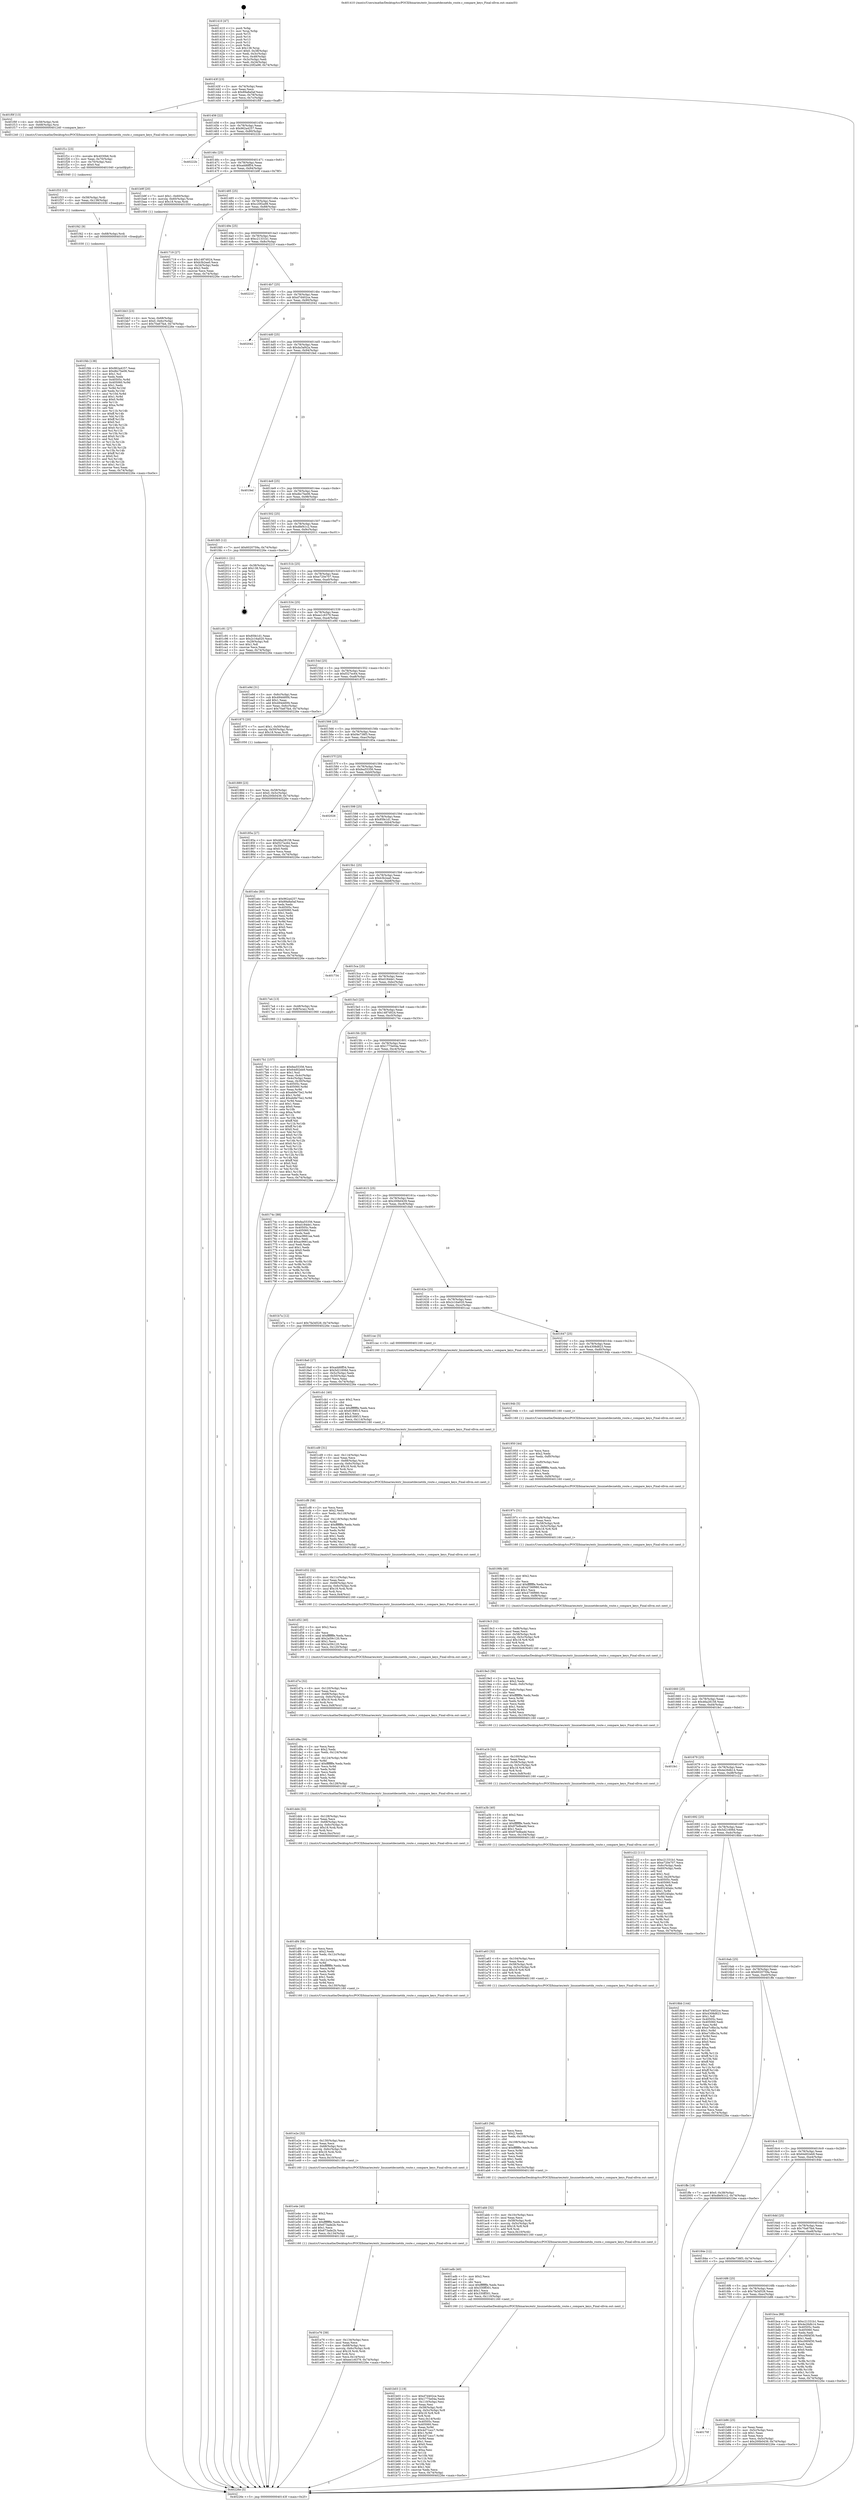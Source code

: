 digraph "0x401410" {
  label = "0x401410 (/mnt/c/Users/mathe/Desktop/tcc/POCII/binaries/extr_linuxnetdecnetdn_route.c_compare_keys_Final-ollvm.out::main(0))"
  labelloc = "t"
  node[shape=record]

  Entry [label="",width=0.3,height=0.3,shape=circle,fillcolor=black,style=filled]
  "0x40143f" [label="{
     0x40143f [23]\l
     | [instrs]\l
     &nbsp;&nbsp;0x40143f \<+3\>: mov -0x74(%rbp),%eax\l
     &nbsp;&nbsp;0x401442 \<+2\>: mov %eax,%ecx\l
     &nbsp;&nbsp;0x401444 \<+6\>: sub $0x89a8a0af,%ecx\l
     &nbsp;&nbsp;0x40144a \<+3\>: mov %eax,-0x78(%rbp)\l
     &nbsp;&nbsp;0x40144d \<+3\>: mov %ecx,-0x7c(%rbp)\l
     &nbsp;&nbsp;0x401450 \<+6\>: je 0000000000401f0f \<main+0xaff\>\l
  }"]
  "0x401f0f" [label="{
     0x401f0f [13]\l
     | [instrs]\l
     &nbsp;&nbsp;0x401f0f \<+4\>: mov -0x58(%rbp),%rdi\l
     &nbsp;&nbsp;0x401f13 \<+4\>: mov -0x68(%rbp),%rsi\l
     &nbsp;&nbsp;0x401f17 \<+5\>: call 0000000000401240 \<compare_keys\>\l
     | [calls]\l
     &nbsp;&nbsp;0x401240 \{1\} (/mnt/c/Users/mathe/Desktop/tcc/POCII/binaries/extr_linuxnetdecnetdn_route.c_compare_keys_Final-ollvm.out::compare_keys)\l
  }"]
  "0x401456" [label="{
     0x401456 [22]\l
     | [instrs]\l
     &nbsp;&nbsp;0x401456 \<+5\>: jmp 000000000040145b \<main+0x4b\>\l
     &nbsp;&nbsp;0x40145b \<+3\>: mov -0x78(%rbp),%eax\l
     &nbsp;&nbsp;0x40145e \<+5\>: sub $0x962a4257,%eax\l
     &nbsp;&nbsp;0x401463 \<+3\>: mov %eax,-0x80(%rbp)\l
     &nbsp;&nbsp;0x401466 \<+6\>: je 000000000040222b \<main+0xe1b\>\l
  }"]
  Exit [label="",width=0.3,height=0.3,shape=circle,fillcolor=black,style=filled,peripheries=2]
  "0x40222b" [label="{
     0x40222b\l
  }", style=dashed]
  "0x40146c" [label="{
     0x40146c [25]\l
     | [instrs]\l
     &nbsp;&nbsp;0x40146c \<+5\>: jmp 0000000000401471 \<main+0x61\>\l
     &nbsp;&nbsp;0x401471 \<+3\>: mov -0x78(%rbp),%eax\l
     &nbsp;&nbsp;0x401474 \<+5\>: sub $0xadd6ff54,%eax\l
     &nbsp;&nbsp;0x401479 \<+6\>: mov %eax,-0x84(%rbp)\l
     &nbsp;&nbsp;0x40147f \<+6\>: je 0000000000401b9f \<main+0x78f\>\l
  }"]
  "0x401f4b" [label="{
     0x401f4b [138]\l
     | [instrs]\l
     &nbsp;&nbsp;0x401f4b \<+5\>: mov $0x962a4257,%eax\l
     &nbsp;&nbsp;0x401f50 \<+5\>: mov $0xdbc7be06,%esi\l
     &nbsp;&nbsp;0x401f55 \<+2\>: mov $0x1,%cl\l
     &nbsp;&nbsp;0x401f57 \<+2\>: xor %edx,%edx\l
     &nbsp;&nbsp;0x401f59 \<+8\>: mov 0x40505c,%r8d\l
     &nbsp;&nbsp;0x401f61 \<+8\>: mov 0x405060,%r9d\l
     &nbsp;&nbsp;0x401f69 \<+3\>: sub $0x1,%edx\l
     &nbsp;&nbsp;0x401f6c \<+3\>: mov %r8d,%r10d\l
     &nbsp;&nbsp;0x401f6f \<+3\>: add %edx,%r10d\l
     &nbsp;&nbsp;0x401f72 \<+4\>: imul %r10d,%r8d\l
     &nbsp;&nbsp;0x401f76 \<+4\>: and $0x1,%r8d\l
     &nbsp;&nbsp;0x401f7a \<+4\>: cmp $0x0,%r8d\l
     &nbsp;&nbsp;0x401f7e \<+4\>: sete %r11b\l
     &nbsp;&nbsp;0x401f82 \<+4\>: cmp $0xa,%r9d\l
     &nbsp;&nbsp;0x401f86 \<+3\>: setl %bl\l
     &nbsp;&nbsp;0x401f89 \<+3\>: mov %r11b,%r14b\l
     &nbsp;&nbsp;0x401f8c \<+4\>: xor $0xff,%r14b\l
     &nbsp;&nbsp;0x401f90 \<+3\>: mov %bl,%r15b\l
     &nbsp;&nbsp;0x401f93 \<+4\>: xor $0xff,%r15b\l
     &nbsp;&nbsp;0x401f97 \<+3\>: xor $0x0,%cl\l
     &nbsp;&nbsp;0x401f9a \<+3\>: mov %r14b,%r12b\l
     &nbsp;&nbsp;0x401f9d \<+4\>: and $0x0,%r12b\l
     &nbsp;&nbsp;0x401fa1 \<+3\>: and %cl,%r11b\l
     &nbsp;&nbsp;0x401fa4 \<+3\>: mov %r15b,%r13b\l
     &nbsp;&nbsp;0x401fa7 \<+4\>: and $0x0,%r13b\l
     &nbsp;&nbsp;0x401fab \<+2\>: and %cl,%bl\l
     &nbsp;&nbsp;0x401fad \<+3\>: or %r11b,%r12b\l
     &nbsp;&nbsp;0x401fb0 \<+3\>: or %bl,%r13b\l
     &nbsp;&nbsp;0x401fb3 \<+3\>: xor %r13b,%r12b\l
     &nbsp;&nbsp;0x401fb6 \<+3\>: or %r15b,%r14b\l
     &nbsp;&nbsp;0x401fb9 \<+4\>: xor $0xff,%r14b\l
     &nbsp;&nbsp;0x401fbd \<+3\>: or $0x0,%cl\l
     &nbsp;&nbsp;0x401fc0 \<+3\>: and %cl,%r14b\l
     &nbsp;&nbsp;0x401fc3 \<+3\>: or %r14b,%r12b\l
     &nbsp;&nbsp;0x401fc6 \<+4\>: test $0x1,%r12b\l
     &nbsp;&nbsp;0x401fca \<+3\>: cmovne %esi,%eax\l
     &nbsp;&nbsp;0x401fcd \<+3\>: mov %eax,-0x74(%rbp)\l
     &nbsp;&nbsp;0x401fd0 \<+5\>: jmp 000000000040226e \<main+0xe5e\>\l
  }"]
  "0x401b9f" [label="{
     0x401b9f [20]\l
     | [instrs]\l
     &nbsp;&nbsp;0x401b9f \<+7\>: movl $0x1,-0x60(%rbp)\l
     &nbsp;&nbsp;0x401ba6 \<+4\>: movslq -0x60(%rbp),%rax\l
     &nbsp;&nbsp;0x401baa \<+4\>: imul $0x18,%rax,%rdi\l
     &nbsp;&nbsp;0x401bae \<+5\>: call 0000000000401050 \<malloc@plt\>\l
     | [calls]\l
     &nbsp;&nbsp;0x401050 \{1\} (unknown)\l
  }"]
  "0x401485" [label="{
     0x401485 [25]\l
     | [instrs]\l
     &nbsp;&nbsp;0x401485 \<+5\>: jmp 000000000040148a \<main+0x7a\>\l
     &nbsp;&nbsp;0x40148a \<+3\>: mov -0x78(%rbp),%eax\l
     &nbsp;&nbsp;0x40148d \<+5\>: sub $0xc20f2a98,%eax\l
     &nbsp;&nbsp;0x401492 \<+6\>: mov %eax,-0x88(%rbp)\l
     &nbsp;&nbsp;0x401498 \<+6\>: je 0000000000401719 \<main+0x309\>\l
  }"]
  "0x401f42" [label="{
     0x401f42 [9]\l
     | [instrs]\l
     &nbsp;&nbsp;0x401f42 \<+4\>: mov -0x68(%rbp),%rdi\l
     &nbsp;&nbsp;0x401f46 \<+5\>: call 0000000000401030 \<free@plt\>\l
     | [calls]\l
     &nbsp;&nbsp;0x401030 \{1\} (unknown)\l
  }"]
  "0x401719" [label="{
     0x401719 [27]\l
     | [instrs]\l
     &nbsp;&nbsp;0x401719 \<+5\>: mov $0x1487d024,%eax\l
     &nbsp;&nbsp;0x40171e \<+5\>: mov $0xb3b2ea0,%ecx\l
     &nbsp;&nbsp;0x401723 \<+3\>: mov -0x34(%rbp),%edx\l
     &nbsp;&nbsp;0x401726 \<+3\>: cmp $0x2,%edx\l
     &nbsp;&nbsp;0x401729 \<+3\>: cmovne %ecx,%eax\l
     &nbsp;&nbsp;0x40172c \<+3\>: mov %eax,-0x74(%rbp)\l
     &nbsp;&nbsp;0x40172f \<+5\>: jmp 000000000040226e \<main+0xe5e\>\l
  }"]
  "0x40149e" [label="{
     0x40149e [25]\l
     | [instrs]\l
     &nbsp;&nbsp;0x40149e \<+5\>: jmp 00000000004014a3 \<main+0x93\>\l
     &nbsp;&nbsp;0x4014a3 \<+3\>: mov -0x78(%rbp),%eax\l
     &nbsp;&nbsp;0x4014a6 \<+5\>: sub $0xc21331b1,%eax\l
     &nbsp;&nbsp;0x4014ab \<+6\>: mov %eax,-0x8c(%rbp)\l
     &nbsp;&nbsp;0x4014b1 \<+6\>: je 000000000040221f \<main+0xe0f\>\l
  }"]
  "0x40226e" [label="{
     0x40226e [5]\l
     | [instrs]\l
     &nbsp;&nbsp;0x40226e \<+5\>: jmp 000000000040143f \<main+0x2f\>\l
  }"]
  "0x401410" [label="{
     0x401410 [47]\l
     | [instrs]\l
     &nbsp;&nbsp;0x401410 \<+1\>: push %rbp\l
     &nbsp;&nbsp;0x401411 \<+3\>: mov %rsp,%rbp\l
     &nbsp;&nbsp;0x401414 \<+2\>: push %r15\l
     &nbsp;&nbsp;0x401416 \<+2\>: push %r14\l
     &nbsp;&nbsp;0x401418 \<+2\>: push %r13\l
     &nbsp;&nbsp;0x40141a \<+2\>: push %r12\l
     &nbsp;&nbsp;0x40141c \<+1\>: push %rbx\l
     &nbsp;&nbsp;0x40141d \<+7\>: sub $0x138,%rsp\l
     &nbsp;&nbsp;0x401424 \<+7\>: movl $0x0,-0x38(%rbp)\l
     &nbsp;&nbsp;0x40142b \<+3\>: mov %edi,-0x3c(%rbp)\l
     &nbsp;&nbsp;0x40142e \<+4\>: mov %rsi,-0x48(%rbp)\l
     &nbsp;&nbsp;0x401432 \<+3\>: mov -0x3c(%rbp),%edi\l
     &nbsp;&nbsp;0x401435 \<+3\>: mov %edi,-0x34(%rbp)\l
     &nbsp;&nbsp;0x401438 \<+7\>: movl $0xc20f2a98,-0x74(%rbp)\l
  }"]
  "0x401f33" [label="{
     0x401f33 [15]\l
     | [instrs]\l
     &nbsp;&nbsp;0x401f33 \<+4\>: mov -0x58(%rbp),%rdi\l
     &nbsp;&nbsp;0x401f37 \<+6\>: mov %eax,-0x138(%rbp)\l
     &nbsp;&nbsp;0x401f3d \<+5\>: call 0000000000401030 \<free@plt\>\l
     | [calls]\l
     &nbsp;&nbsp;0x401030 \{1\} (unknown)\l
  }"]
  "0x40221f" [label="{
     0x40221f\l
  }", style=dashed]
  "0x4014b7" [label="{
     0x4014b7 [25]\l
     | [instrs]\l
     &nbsp;&nbsp;0x4014b7 \<+5\>: jmp 00000000004014bc \<main+0xac\>\l
     &nbsp;&nbsp;0x4014bc \<+3\>: mov -0x78(%rbp),%eax\l
     &nbsp;&nbsp;0x4014bf \<+5\>: sub $0xd7d402ce,%eax\l
     &nbsp;&nbsp;0x4014c4 \<+6\>: mov %eax,-0x90(%rbp)\l
     &nbsp;&nbsp;0x4014ca \<+6\>: je 0000000000402042 \<main+0xc32\>\l
  }"]
  "0x401f1c" [label="{
     0x401f1c [23]\l
     | [instrs]\l
     &nbsp;&nbsp;0x401f1c \<+10\>: movabs $0x4030b6,%rdi\l
     &nbsp;&nbsp;0x401f26 \<+3\>: mov %eax,-0x70(%rbp)\l
     &nbsp;&nbsp;0x401f29 \<+3\>: mov -0x70(%rbp),%esi\l
     &nbsp;&nbsp;0x401f2c \<+2\>: mov $0x0,%al\l
     &nbsp;&nbsp;0x401f2e \<+5\>: call 0000000000401040 \<printf@plt\>\l
     | [calls]\l
     &nbsp;&nbsp;0x401040 \{1\} (unknown)\l
  }"]
  "0x402042" [label="{
     0x402042\l
  }", style=dashed]
  "0x4014d0" [label="{
     0x4014d0 [25]\l
     | [instrs]\l
     &nbsp;&nbsp;0x4014d0 \<+5\>: jmp 00000000004014d5 \<main+0xc5\>\l
     &nbsp;&nbsp;0x4014d5 \<+3\>: mov -0x78(%rbp),%eax\l
     &nbsp;&nbsp;0x4014d8 \<+5\>: sub $0xda3af42a,%eax\l
     &nbsp;&nbsp;0x4014dd \<+6\>: mov %eax,-0x94(%rbp)\l
     &nbsp;&nbsp;0x4014e3 \<+6\>: je 0000000000401fed \<main+0xbdd\>\l
  }"]
  "0x401e76" [label="{
     0x401e76 [39]\l
     | [instrs]\l
     &nbsp;&nbsp;0x401e76 \<+6\>: mov -0x134(%rbp),%ecx\l
     &nbsp;&nbsp;0x401e7c \<+3\>: imul %eax,%ecx\l
     &nbsp;&nbsp;0x401e7f \<+4\>: mov -0x68(%rbp),%rsi\l
     &nbsp;&nbsp;0x401e83 \<+4\>: movslq -0x6c(%rbp),%rdi\l
     &nbsp;&nbsp;0x401e87 \<+4\>: imul $0x18,%rdi,%rdi\l
     &nbsp;&nbsp;0x401e8b \<+3\>: add %rdi,%rsi\l
     &nbsp;&nbsp;0x401e8e \<+3\>: mov %ecx,0x14(%rsi)\l
     &nbsp;&nbsp;0x401e91 \<+7\>: movl $0xee1c6379,-0x74(%rbp)\l
     &nbsp;&nbsp;0x401e98 \<+5\>: jmp 000000000040226e \<main+0xe5e\>\l
  }"]
  "0x401fed" [label="{
     0x401fed\l
  }", style=dashed]
  "0x4014e9" [label="{
     0x4014e9 [25]\l
     | [instrs]\l
     &nbsp;&nbsp;0x4014e9 \<+5\>: jmp 00000000004014ee \<main+0xde\>\l
     &nbsp;&nbsp;0x4014ee \<+3\>: mov -0x78(%rbp),%eax\l
     &nbsp;&nbsp;0x4014f1 \<+5\>: sub $0xdbc7be06,%eax\l
     &nbsp;&nbsp;0x4014f6 \<+6\>: mov %eax,-0x98(%rbp)\l
     &nbsp;&nbsp;0x4014fc \<+6\>: je 0000000000401fd5 \<main+0xbc5\>\l
  }"]
  "0x401e4e" [label="{
     0x401e4e [40]\l
     | [instrs]\l
     &nbsp;&nbsp;0x401e4e \<+5\>: mov $0x2,%ecx\l
     &nbsp;&nbsp;0x401e53 \<+1\>: cltd\l
     &nbsp;&nbsp;0x401e54 \<+2\>: idiv %ecx\l
     &nbsp;&nbsp;0x401e56 \<+6\>: imul $0xfffffffe,%edx,%ecx\l
     &nbsp;&nbsp;0x401e5c \<+6\>: sub $0x673ade2b,%ecx\l
     &nbsp;&nbsp;0x401e62 \<+3\>: add $0x1,%ecx\l
     &nbsp;&nbsp;0x401e65 \<+6\>: add $0x673ade2b,%ecx\l
     &nbsp;&nbsp;0x401e6b \<+6\>: mov %ecx,-0x134(%rbp)\l
     &nbsp;&nbsp;0x401e71 \<+5\>: call 0000000000401160 \<next_i\>\l
     | [calls]\l
     &nbsp;&nbsp;0x401160 \{1\} (/mnt/c/Users/mathe/Desktop/tcc/POCII/binaries/extr_linuxnetdecnetdn_route.c_compare_keys_Final-ollvm.out::next_i)\l
  }"]
  "0x401fd5" [label="{
     0x401fd5 [12]\l
     | [instrs]\l
     &nbsp;&nbsp;0x401fd5 \<+7\>: movl $0x6020759a,-0x74(%rbp)\l
     &nbsp;&nbsp;0x401fdc \<+5\>: jmp 000000000040226e \<main+0xe5e\>\l
  }"]
  "0x401502" [label="{
     0x401502 [25]\l
     | [instrs]\l
     &nbsp;&nbsp;0x401502 \<+5\>: jmp 0000000000401507 \<main+0xf7\>\l
     &nbsp;&nbsp;0x401507 \<+3\>: mov -0x78(%rbp),%eax\l
     &nbsp;&nbsp;0x40150a \<+5\>: sub $0xdfef41c2,%eax\l
     &nbsp;&nbsp;0x40150f \<+6\>: mov %eax,-0x9c(%rbp)\l
     &nbsp;&nbsp;0x401515 \<+6\>: je 0000000000402011 \<main+0xc01\>\l
  }"]
  "0x401e2e" [label="{
     0x401e2e [32]\l
     | [instrs]\l
     &nbsp;&nbsp;0x401e2e \<+6\>: mov -0x130(%rbp),%ecx\l
     &nbsp;&nbsp;0x401e34 \<+3\>: imul %eax,%ecx\l
     &nbsp;&nbsp;0x401e37 \<+4\>: mov -0x68(%rbp),%rsi\l
     &nbsp;&nbsp;0x401e3b \<+4\>: movslq -0x6c(%rbp),%rdi\l
     &nbsp;&nbsp;0x401e3f \<+4\>: imul $0x18,%rdi,%rdi\l
     &nbsp;&nbsp;0x401e43 \<+3\>: add %rdi,%rsi\l
     &nbsp;&nbsp;0x401e46 \<+3\>: mov %ecx,0x10(%rsi)\l
     &nbsp;&nbsp;0x401e49 \<+5\>: call 0000000000401160 \<next_i\>\l
     | [calls]\l
     &nbsp;&nbsp;0x401160 \{1\} (/mnt/c/Users/mathe/Desktop/tcc/POCII/binaries/extr_linuxnetdecnetdn_route.c_compare_keys_Final-ollvm.out::next_i)\l
  }"]
  "0x402011" [label="{
     0x402011 [21]\l
     | [instrs]\l
     &nbsp;&nbsp;0x402011 \<+3\>: mov -0x38(%rbp),%eax\l
     &nbsp;&nbsp;0x402014 \<+7\>: add $0x138,%rsp\l
     &nbsp;&nbsp;0x40201b \<+1\>: pop %rbx\l
     &nbsp;&nbsp;0x40201c \<+2\>: pop %r12\l
     &nbsp;&nbsp;0x40201e \<+2\>: pop %r13\l
     &nbsp;&nbsp;0x402020 \<+2\>: pop %r14\l
     &nbsp;&nbsp;0x402022 \<+2\>: pop %r15\l
     &nbsp;&nbsp;0x402024 \<+1\>: pop %rbp\l
     &nbsp;&nbsp;0x402025 \<+1\>: ret\l
  }"]
  "0x40151b" [label="{
     0x40151b [25]\l
     | [instrs]\l
     &nbsp;&nbsp;0x40151b \<+5\>: jmp 0000000000401520 \<main+0x110\>\l
     &nbsp;&nbsp;0x401520 \<+3\>: mov -0x78(%rbp),%eax\l
     &nbsp;&nbsp;0x401523 \<+5\>: sub $0xe720e707,%eax\l
     &nbsp;&nbsp;0x401528 \<+6\>: mov %eax,-0xa0(%rbp)\l
     &nbsp;&nbsp;0x40152e \<+6\>: je 0000000000401c91 \<main+0x881\>\l
  }"]
  "0x401df4" [label="{
     0x401df4 [58]\l
     | [instrs]\l
     &nbsp;&nbsp;0x401df4 \<+2\>: xor %ecx,%ecx\l
     &nbsp;&nbsp;0x401df6 \<+5\>: mov $0x2,%edx\l
     &nbsp;&nbsp;0x401dfb \<+6\>: mov %edx,-0x12c(%rbp)\l
     &nbsp;&nbsp;0x401e01 \<+1\>: cltd\l
     &nbsp;&nbsp;0x401e02 \<+7\>: mov -0x12c(%rbp),%r8d\l
     &nbsp;&nbsp;0x401e09 \<+3\>: idiv %r8d\l
     &nbsp;&nbsp;0x401e0c \<+6\>: imul $0xfffffffe,%edx,%edx\l
     &nbsp;&nbsp;0x401e12 \<+3\>: mov %ecx,%r9d\l
     &nbsp;&nbsp;0x401e15 \<+3\>: sub %edx,%r9d\l
     &nbsp;&nbsp;0x401e18 \<+2\>: mov %ecx,%edx\l
     &nbsp;&nbsp;0x401e1a \<+3\>: sub $0x1,%edx\l
     &nbsp;&nbsp;0x401e1d \<+3\>: add %edx,%r9d\l
     &nbsp;&nbsp;0x401e20 \<+3\>: sub %r9d,%ecx\l
     &nbsp;&nbsp;0x401e23 \<+6\>: mov %ecx,-0x130(%rbp)\l
     &nbsp;&nbsp;0x401e29 \<+5\>: call 0000000000401160 \<next_i\>\l
     | [calls]\l
     &nbsp;&nbsp;0x401160 \{1\} (/mnt/c/Users/mathe/Desktop/tcc/POCII/binaries/extr_linuxnetdecnetdn_route.c_compare_keys_Final-ollvm.out::next_i)\l
  }"]
  "0x401c91" [label="{
     0x401c91 [27]\l
     | [instrs]\l
     &nbsp;&nbsp;0x401c91 \<+5\>: mov $0x85fe1d1,%eax\l
     &nbsp;&nbsp;0x401c96 \<+5\>: mov $0x2c16a020,%ecx\l
     &nbsp;&nbsp;0x401c9b \<+3\>: mov -0x29(%rbp),%dl\l
     &nbsp;&nbsp;0x401c9e \<+3\>: test $0x1,%dl\l
     &nbsp;&nbsp;0x401ca1 \<+3\>: cmovne %ecx,%eax\l
     &nbsp;&nbsp;0x401ca4 \<+3\>: mov %eax,-0x74(%rbp)\l
     &nbsp;&nbsp;0x401ca7 \<+5\>: jmp 000000000040226e \<main+0xe5e\>\l
  }"]
  "0x401534" [label="{
     0x401534 [25]\l
     | [instrs]\l
     &nbsp;&nbsp;0x401534 \<+5\>: jmp 0000000000401539 \<main+0x129\>\l
     &nbsp;&nbsp;0x401539 \<+3\>: mov -0x78(%rbp),%eax\l
     &nbsp;&nbsp;0x40153c \<+5\>: sub $0xee1c6379,%eax\l
     &nbsp;&nbsp;0x401541 \<+6\>: mov %eax,-0xa4(%rbp)\l
     &nbsp;&nbsp;0x401547 \<+6\>: je 0000000000401e9d \<main+0xa8d\>\l
  }"]
  "0x401dd4" [label="{
     0x401dd4 [32]\l
     | [instrs]\l
     &nbsp;&nbsp;0x401dd4 \<+6\>: mov -0x128(%rbp),%ecx\l
     &nbsp;&nbsp;0x401dda \<+3\>: imul %eax,%ecx\l
     &nbsp;&nbsp;0x401ddd \<+4\>: mov -0x68(%rbp),%rsi\l
     &nbsp;&nbsp;0x401de1 \<+4\>: movslq -0x6c(%rbp),%rdi\l
     &nbsp;&nbsp;0x401de5 \<+4\>: imul $0x18,%rdi,%rdi\l
     &nbsp;&nbsp;0x401de9 \<+3\>: add %rdi,%rsi\l
     &nbsp;&nbsp;0x401dec \<+3\>: mov %ecx,0xc(%rsi)\l
     &nbsp;&nbsp;0x401def \<+5\>: call 0000000000401160 \<next_i\>\l
     | [calls]\l
     &nbsp;&nbsp;0x401160 \{1\} (/mnt/c/Users/mathe/Desktop/tcc/POCII/binaries/extr_linuxnetdecnetdn_route.c_compare_keys_Final-ollvm.out::next_i)\l
  }"]
  "0x401e9d" [label="{
     0x401e9d [31]\l
     | [instrs]\l
     &nbsp;&nbsp;0x401e9d \<+3\>: mov -0x6c(%rbp),%eax\l
     &nbsp;&nbsp;0x401ea0 \<+5\>: sub $0x494dd0f4,%eax\l
     &nbsp;&nbsp;0x401ea5 \<+3\>: add $0x1,%eax\l
     &nbsp;&nbsp;0x401ea8 \<+5\>: add $0x494dd0f4,%eax\l
     &nbsp;&nbsp;0x401ead \<+3\>: mov %eax,-0x6c(%rbp)\l
     &nbsp;&nbsp;0x401eb0 \<+7\>: movl $0x70a67fa4,-0x74(%rbp)\l
     &nbsp;&nbsp;0x401eb7 \<+5\>: jmp 000000000040226e \<main+0xe5e\>\l
  }"]
  "0x40154d" [label="{
     0x40154d [25]\l
     | [instrs]\l
     &nbsp;&nbsp;0x40154d \<+5\>: jmp 0000000000401552 \<main+0x142\>\l
     &nbsp;&nbsp;0x401552 \<+3\>: mov -0x78(%rbp),%eax\l
     &nbsp;&nbsp;0x401555 \<+5\>: sub $0xf327ec64,%eax\l
     &nbsp;&nbsp;0x40155a \<+6\>: mov %eax,-0xa8(%rbp)\l
     &nbsp;&nbsp;0x401560 \<+6\>: je 0000000000401875 \<main+0x465\>\l
  }"]
  "0x401d9a" [label="{
     0x401d9a [58]\l
     | [instrs]\l
     &nbsp;&nbsp;0x401d9a \<+2\>: xor %ecx,%ecx\l
     &nbsp;&nbsp;0x401d9c \<+5\>: mov $0x2,%edx\l
     &nbsp;&nbsp;0x401da1 \<+6\>: mov %edx,-0x124(%rbp)\l
     &nbsp;&nbsp;0x401da7 \<+1\>: cltd\l
     &nbsp;&nbsp;0x401da8 \<+7\>: mov -0x124(%rbp),%r8d\l
     &nbsp;&nbsp;0x401daf \<+3\>: idiv %r8d\l
     &nbsp;&nbsp;0x401db2 \<+6\>: imul $0xfffffffe,%edx,%edx\l
     &nbsp;&nbsp;0x401db8 \<+3\>: mov %ecx,%r9d\l
     &nbsp;&nbsp;0x401dbb \<+3\>: sub %edx,%r9d\l
     &nbsp;&nbsp;0x401dbe \<+2\>: mov %ecx,%edx\l
     &nbsp;&nbsp;0x401dc0 \<+3\>: sub $0x1,%edx\l
     &nbsp;&nbsp;0x401dc3 \<+3\>: add %edx,%r9d\l
     &nbsp;&nbsp;0x401dc6 \<+3\>: sub %r9d,%ecx\l
     &nbsp;&nbsp;0x401dc9 \<+6\>: mov %ecx,-0x128(%rbp)\l
     &nbsp;&nbsp;0x401dcf \<+5\>: call 0000000000401160 \<next_i\>\l
     | [calls]\l
     &nbsp;&nbsp;0x401160 \{1\} (/mnt/c/Users/mathe/Desktop/tcc/POCII/binaries/extr_linuxnetdecnetdn_route.c_compare_keys_Final-ollvm.out::next_i)\l
  }"]
  "0x401875" [label="{
     0x401875 [20]\l
     | [instrs]\l
     &nbsp;&nbsp;0x401875 \<+7\>: movl $0x1,-0x50(%rbp)\l
     &nbsp;&nbsp;0x40187c \<+4\>: movslq -0x50(%rbp),%rax\l
     &nbsp;&nbsp;0x401880 \<+4\>: imul $0x18,%rax,%rdi\l
     &nbsp;&nbsp;0x401884 \<+5\>: call 0000000000401050 \<malloc@plt\>\l
     | [calls]\l
     &nbsp;&nbsp;0x401050 \{1\} (unknown)\l
  }"]
  "0x401566" [label="{
     0x401566 [25]\l
     | [instrs]\l
     &nbsp;&nbsp;0x401566 \<+5\>: jmp 000000000040156b \<main+0x15b\>\l
     &nbsp;&nbsp;0x40156b \<+3\>: mov -0x78(%rbp),%eax\l
     &nbsp;&nbsp;0x40156e \<+5\>: sub $0xf4e738f3,%eax\l
     &nbsp;&nbsp;0x401573 \<+6\>: mov %eax,-0xac(%rbp)\l
     &nbsp;&nbsp;0x401579 \<+6\>: je 000000000040185a \<main+0x44a\>\l
  }"]
  "0x401d7a" [label="{
     0x401d7a [32]\l
     | [instrs]\l
     &nbsp;&nbsp;0x401d7a \<+6\>: mov -0x120(%rbp),%ecx\l
     &nbsp;&nbsp;0x401d80 \<+3\>: imul %eax,%ecx\l
     &nbsp;&nbsp;0x401d83 \<+4\>: mov -0x68(%rbp),%rsi\l
     &nbsp;&nbsp;0x401d87 \<+4\>: movslq -0x6c(%rbp),%rdi\l
     &nbsp;&nbsp;0x401d8b \<+4\>: imul $0x18,%rdi,%rdi\l
     &nbsp;&nbsp;0x401d8f \<+3\>: add %rdi,%rsi\l
     &nbsp;&nbsp;0x401d92 \<+3\>: mov %ecx,0x8(%rsi)\l
     &nbsp;&nbsp;0x401d95 \<+5\>: call 0000000000401160 \<next_i\>\l
     | [calls]\l
     &nbsp;&nbsp;0x401160 \{1\} (/mnt/c/Users/mathe/Desktop/tcc/POCII/binaries/extr_linuxnetdecnetdn_route.c_compare_keys_Final-ollvm.out::next_i)\l
  }"]
  "0x40185a" [label="{
     0x40185a [27]\l
     | [instrs]\l
     &nbsp;&nbsp;0x40185a \<+5\>: mov $0x46a28158,%eax\l
     &nbsp;&nbsp;0x40185f \<+5\>: mov $0xf327ec64,%ecx\l
     &nbsp;&nbsp;0x401864 \<+3\>: mov -0x30(%rbp),%edx\l
     &nbsp;&nbsp;0x401867 \<+3\>: cmp $0x0,%edx\l
     &nbsp;&nbsp;0x40186a \<+3\>: cmove %ecx,%eax\l
     &nbsp;&nbsp;0x40186d \<+3\>: mov %eax,-0x74(%rbp)\l
     &nbsp;&nbsp;0x401870 \<+5\>: jmp 000000000040226e \<main+0xe5e\>\l
  }"]
  "0x40157f" [label="{
     0x40157f [25]\l
     | [instrs]\l
     &nbsp;&nbsp;0x40157f \<+5\>: jmp 0000000000401584 \<main+0x174\>\l
     &nbsp;&nbsp;0x401584 \<+3\>: mov -0x78(%rbp),%eax\l
     &nbsp;&nbsp;0x401587 \<+5\>: sub $0xfea55356,%eax\l
     &nbsp;&nbsp;0x40158c \<+6\>: mov %eax,-0xb0(%rbp)\l
     &nbsp;&nbsp;0x401592 \<+6\>: je 0000000000402026 \<main+0xc16\>\l
  }"]
  "0x401d52" [label="{
     0x401d52 [40]\l
     | [instrs]\l
     &nbsp;&nbsp;0x401d52 \<+5\>: mov $0x2,%ecx\l
     &nbsp;&nbsp;0x401d57 \<+1\>: cltd\l
     &nbsp;&nbsp;0x401d58 \<+2\>: idiv %ecx\l
     &nbsp;&nbsp;0x401d5a \<+6\>: imul $0xfffffffe,%edx,%ecx\l
     &nbsp;&nbsp;0x401d60 \<+6\>: add $0x2a59c120,%ecx\l
     &nbsp;&nbsp;0x401d66 \<+3\>: add $0x1,%ecx\l
     &nbsp;&nbsp;0x401d69 \<+6\>: sub $0x2a59c120,%ecx\l
     &nbsp;&nbsp;0x401d6f \<+6\>: mov %ecx,-0x120(%rbp)\l
     &nbsp;&nbsp;0x401d75 \<+5\>: call 0000000000401160 \<next_i\>\l
     | [calls]\l
     &nbsp;&nbsp;0x401160 \{1\} (/mnt/c/Users/mathe/Desktop/tcc/POCII/binaries/extr_linuxnetdecnetdn_route.c_compare_keys_Final-ollvm.out::next_i)\l
  }"]
  "0x402026" [label="{
     0x402026\l
  }", style=dashed]
  "0x401598" [label="{
     0x401598 [25]\l
     | [instrs]\l
     &nbsp;&nbsp;0x401598 \<+5\>: jmp 000000000040159d \<main+0x18d\>\l
     &nbsp;&nbsp;0x40159d \<+3\>: mov -0x78(%rbp),%eax\l
     &nbsp;&nbsp;0x4015a0 \<+5\>: sub $0x85fe1d1,%eax\l
     &nbsp;&nbsp;0x4015a5 \<+6\>: mov %eax,-0xb4(%rbp)\l
     &nbsp;&nbsp;0x4015ab \<+6\>: je 0000000000401ebc \<main+0xaac\>\l
  }"]
  "0x401d32" [label="{
     0x401d32 [32]\l
     | [instrs]\l
     &nbsp;&nbsp;0x401d32 \<+6\>: mov -0x11c(%rbp),%ecx\l
     &nbsp;&nbsp;0x401d38 \<+3\>: imul %eax,%ecx\l
     &nbsp;&nbsp;0x401d3b \<+4\>: mov -0x68(%rbp),%rsi\l
     &nbsp;&nbsp;0x401d3f \<+4\>: movslq -0x6c(%rbp),%rdi\l
     &nbsp;&nbsp;0x401d43 \<+4\>: imul $0x18,%rdi,%rdi\l
     &nbsp;&nbsp;0x401d47 \<+3\>: add %rdi,%rsi\l
     &nbsp;&nbsp;0x401d4a \<+3\>: mov %ecx,0x4(%rsi)\l
     &nbsp;&nbsp;0x401d4d \<+5\>: call 0000000000401160 \<next_i\>\l
     | [calls]\l
     &nbsp;&nbsp;0x401160 \{1\} (/mnt/c/Users/mathe/Desktop/tcc/POCII/binaries/extr_linuxnetdecnetdn_route.c_compare_keys_Final-ollvm.out::next_i)\l
  }"]
  "0x401ebc" [label="{
     0x401ebc [83]\l
     | [instrs]\l
     &nbsp;&nbsp;0x401ebc \<+5\>: mov $0x962a4257,%eax\l
     &nbsp;&nbsp;0x401ec1 \<+5\>: mov $0x89a8a0af,%ecx\l
     &nbsp;&nbsp;0x401ec6 \<+2\>: xor %edx,%edx\l
     &nbsp;&nbsp;0x401ec8 \<+7\>: mov 0x40505c,%esi\l
     &nbsp;&nbsp;0x401ecf \<+7\>: mov 0x405060,%edi\l
     &nbsp;&nbsp;0x401ed6 \<+3\>: sub $0x1,%edx\l
     &nbsp;&nbsp;0x401ed9 \<+3\>: mov %esi,%r8d\l
     &nbsp;&nbsp;0x401edc \<+3\>: add %edx,%r8d\l
     &nbsp;&nbsp;0x401edf \<+4\>: imul %r8d,%esi\l
     &nbsp;&nbsp;0x401ee3 \<+3\>: and $0x1,%esi\l
     &nbsp;&nbsp;0x401ee6 \<+3\>: cmp $0x0,%esi\l
     &nbsp;&nbsp;0x401ee9 \<+4\>: sete %r9b\l
     &nbsp;&nbsp;0x401eed \<+3\>: cmp $0xa,%edi\l
     &nbsp;&nbsp;0x401ef0 \<+4\>: setl %r10b\l
     &nbsp;&nbsp;0x401ef4 \<+3\>: mov %r9b,%r11b\l
     &nbsp;&nbsp;0x401ef7 \<+3\>: and %r10b,%r11b\l
     &nbsp;&nbsp;0x401efa \<+3\>: xor %r10b,%r9b\l
     &nbsp;&nbsp;0x401efd \<+3\>: or %r9b,%r11b\l
     &nbsp;&nbsp;0x401f00 \<+4\>: test $0x1,%r11b\l
     &nbsp;&nbsp;0x401f04 \<+3\>: cmovne %ecx,%eax\l
     &nbsp;&nbsp;0x401f07 \<+3\>: mov %eax,-0x74(%rbp)\l
     &nbsp;&nbsp;0x401f0a \<+5\>: jmp 000000000040226e \<main+0xe5e\>\l
  }"]
  "0x4015b1" [label="{
     0x4015b1 [25]\l
     | [instrs]\l
     &nbsp;&nbsp;0x4015b1 \<+5\>: jmp 00000000004015b6 \<main+0x1a6\>\l
     &nbsp;&nbsp;0x4015b6 \<+3\>: mov -0x78(%rbp),%eax\l
     &nbsp;&nbsp;0x4015b9 \<+5\>: sub $0xb3b2ea0,%eax\l
     &nbsp;&nbsp;0x4015be \<+6\>: mov %eax,-0xb8(%rbp)\l
     &nbsp;&nbsp;0x4015c4 \<+6\>: je 0000000000401734 \<main+0x324\>\l
  }"]
  "0x401cf8" [label="{
     0x401cf8 [58]\l
     | [instrs]\l
     &nbsp;&nbsp;0x401cf8 \<+2\>: xor %ecx,%ecx\l
     &nbsp;&nbsp;0x401cfa \<+5\>: mov $0x2,%edx\l
     &nbsp;&nbsp;0x401cff \<+6\>: mov %edx,-0x118(%rbp)\l
     &nbsp;&nbsp;0x401d05 \<+1\>: cltd\l
     &nbsp;&nbsp;0x401d06 \<+7\>: mov -0x118(%rbp),%r8d\l
     &nbsp;&nbsp;0x401d0d \<+3\>: idiv %r8d\l
     &nbsp;&nbsp;0x401d10 \<+6\>: imul $0xfffffffe,%edx,%edx\l
     &nbsp;&nbsp;0x401d16 \<+3\>: mov %ecx,%r9d\l
     &nbsp;&nbsp;0x401d19 \<+3\>: sub %edx,%r9d\l
     &nbsp;&nbsp;0x401d1c \<+2\>: mov %ecx,%edx\l
     &nbsp;&nbsp;0x401d1e \<+3\>: sub $0x1,%edx\l
     &nbsp;&nbsp;0x401d21 \<+3\>: add %edx,%r9d\l
     &nbsp;&nbsp;0x401d24 \<+3\>: sub %r9d,%ecx\l
     &nbsp;&nbsp;0x401d27 \<+6\>: mov %ecx,-0x11c(%rbp)\l
     &nbsp;&nbsp;0x401d2d \<+5\>: call 0000000000401160 \<next_i\>\l
     | [calls]\l
     &nbsp;&nbsp;0x401160 \{1\} (/mnt/c/Users/mathe/Desktop/tcc/POCII/binaries/extr_linuxnetdecnetdn_route.c_compare_keys_Final-ollvm.out::next_i)\l
  }"]
  "0x401734" [label="{
     0x401734\l
  }", style=dashed]
  "0x4015ca" [label="{
     0x4015ca [25]\l
     | [instrs]\l
     &nbsp;&nbsp;0x4015ca \<+5\>: jmp 00000000004015cf \<main+0x1bf\>\l
     &nbsp;&nbsp;0x4015cf \<+3\>: mov -0x78(%rbp),%eax\l
     &nbsp;&nbsp;0x4015d2 \<+5\>: sub $0xd184de1,%eax\l
     &nbsp;&nbsp;0x4015d7 \<+6\>: mov %eax,-0xbc(%rbp)\l
     &nbsp;&nbsp;0x4015dd \<+6\>: je 00000000004017a4 \<main+0x394\>\l
  }"]
  "0x401cd9" [label="{
     0x401cd9 [31]\l
     | [instrs]\l
     &nbsp;&nbsp;0x401cd9 \<+6\>: mov -0x114(%rbp),%ecx\l
     &nbsp;&nbsp;0x401cdf \<+3\>: imul %eax,%ecx\l
     &nbsp;&nbsp;0x401ce2 \<+4\>: mov -0x68(%rbp),%rsi\l
     &nbsp;&nbsp;0x401ce6 \<+4\>: movslq -0x6c(%rbp),%rdi\l
     &nbsp;&nbsp;0x401cea \<+4\>: imul $0x18,%rdi,%rdi\l
     &nbsp;&nbsp;0x401cee \<+3\>: add %rdi,%rsi\l
     &nbsp;&nbsp;0x401cf1 \<+2\>: mov %ecx,(%rsi)\l
     &nbsp;&nbsp;0x401cf3 \<+5\>: call 0000000000401160 \<next_i\>\l
     | [calls]\l
     &nbsp;&nbsp;0x401160 \{1\} (/mnt/c/Users/mathe/Desktop/tcc/POCII/binaries/extr_linuxnetdecnetdn_route.c_compare_keys_Final-ollvm.out::next_i)\l
  }"]
  "0x4017a4" [label="{
     0x4017a4 [13]\l
     | [instrs]\l
     &nbsp;&nbsp;0x4017a4 \<+4\>: mov -0x48(%rbp),%rax\l
     &nbsp;&nbsp;0x4017a8 \<+4\>: mov 0x8(%rax),%rdi\l
     &nbsp;&nbsp;0x4017ac \<+5\>: call 0000000000401060 \<atoi@plt\>\l
     | [calls]\l
     &nbsp;&nbsp;0x401060 \{1\} (unknown)\l
  }"]
  "0x4015e3" [label="{
     0x4015e3 [25]\l
     | [instrs]\l
     &nbsp;&nbsp;0x4015e3 \<+5\>: jmp 00000000004015e8 \<main+0x1d8\>\l
     &nbsp;&nbsp;0x4015e8 \<+3\>: mov -0x78(%rbp),%eax\l
     &nbsp;&nbsp;0x4015eb \<+5\>: sub $0x1487d024,%eax\l
     &nbsp;&nbsp;0x4015f0 \<+6\>: mov %eax,-0xc0(%rbp)\l
     &nbsp;&nbsp;0x4015f6 \<+6\>: je 000000000040174c \<main+0x33c\>\l
  }"]
  "0x401cb1" [label="{
     0x401cb1 [40]\l
     | [instrs]\l
     &nbsp;&nbsp;0x401cb1 \<+5\>: mov $0x2,%ecx\l
     &nbsp;&nbsp;0x401cb6 \<+1\>: cltd\l
     &nbsp;&nbsp;0x401cb7 \<+2\>: idiv %ecx\l
     &nbsp;&nbsp;0x401cb9 \<+6\>: imul $0xfffffffe,%edx,%ecx\l
     &nbsp;&nbsp;0x401cbf \<+6\>: sub $0x8189f15,%ecx\l
     &nbsp;&nbsp;0x401cc5 \<+3\>: add $0x1,%ecx\l
     &nbsp;&nbsp;0x401cc8 \<+6\>: add $0x8189f15,%ecx\l
     &nbsp;&nbsp;0x401cce \<+6\>: mov %ecx,-0x114(%rbp)\l
     &nbsp;&nbsp;0x401cd4 \<+5\>: call 0000000000401160 \<next_i\>\l
     | [calls]\l
     &nbsp;&nbsp;0x401160 \{1\} (/mnt/c/Users/mathe/Desktop/tcc/POCII/binaries/extr_linuxnetdecnetdn_route.c_compare_keys_Final-ollvm.out::next_i)\l
  }"]
  "0x40174c" [label="{
     0x40174c [88]\l
     | [instrs]\l
     &nbsp;&nbsp;0x40174c \<+5\>: mov $0xfea55356,%eax\l
     &nbsp;&nbsp;0x401751 \<+5\>: mov $0xd184de1,%ecx\l
     &nbsp;&nbsp;0x401756 \<+7\>: mov 0x40505c,%edx\l
     &nbsp;&nbsp;0x40175d \<+7\>: mov 0x405060,%esi\l
     &nbsp;&nbsp;0x401764 \<+2\>: mov %edx,%edi\l
     &nbsp;&nbsp;0x401766 \<+6\>: sub $0xac9661aa,%edi\l
     &nbsp;&nbsp;0x40176c \<+3\>: sub $0x1,%edi\l
     &nbsp;&nbsp;0x40176f \<+6\>: add $0xac9661aa,%edi\l
     &nbsp;&nbsp;0x401775 \<+3\>: imul %edi,%edx\l
     &nbsp;&nbsp;0x401778 \<+3\>: and $0x1,%edx\l
     &nbsp;&nbsp;0x40177b \<+3\>: cmp $0x0,%edx\l
     &nbsp;&nbsp;0x40177e \<+4\>: sete %r8b\l
     &nbsp;&nbsp;0x401782 \<+3\>: cmp $0xa,%esi\l
     &nbsp;&nbsp;0x401785 \<+4\>: setl %r9b\l
     &nbsp;&nbsp;0x401789 \<+3\>: mov %r8b,%r10b\l
     &nbsp;&nbsp;0x40178c \<+3\>: and %r9b,%r10b\l
     &nbsp;&nbsp;0x40178f \<+3\>: xor %r9b,%r8b\l
     &nbsp;&nbsp;0x401792 \<+3\>: or %r8b,%r10b\l
     &nbsp;&nbsp;0x401795 \<+4\>: test $0x1,%r10b\l
     &nbsp;&nbsp;0x401799 \<+3\>: cmovne %ecx,%eax\l
     &nbsp;&nbsp;0x40179c \<+3\>: mov %eax,-0x74(%rbp)\l
     &nbsp;&nbsp;0x40179f \<+5\>: jmp 000000000040226e \<main+0xe5e\>\l
  }"]
  "0x4015fc" [label="{
     0x4015fc [25]\l
     | [instrs]\l
     &nbsp;&nbsp;0x4015fc \<+5\>: jmp 0000000000401601 \<main+0x1f1\>\l
     &nbsp;&nbsp;0x401601 \<+3\>: mov -0x78(%rbp),%eax\l
     &nbsp;&nbsp;0x401604 \<+5\>: sub $0x1775e04a,%eax\l
     &nbsp;&nbsp;0x401609 \<+6\>: mov %eax,-0xc4(%rbp)\l
     &nbsp;&nbsp;0x40160f \<+6\>: je 0000000000401b7a \<main+0x76a\>\l
  }"]
  "0x4017b1" [label="{
     0x4017b1 [157]\l
     | [instrs]\l
     &nbsp;&nbsp;0x4017b1 \<+5\>: mov $0xfea55356,%ecx\l
     &nbsp;&nbsp;0x4017b6 \<+5\>: mov $0x64d02eb9,%edx\l
     &nbsp;&nbsp;0x4017bb \<+3\>: mov $0x1,%sil\l
     &nbsp;&nbsp;0x4017be \<+3\>: mov %eax,-0x4c(%rbp)\l
     &nbsp;&nbsp;0x4017c1 \<+3\>: mov -0x4c(%rbp),%eax\l
     &nbsp;&nbsp;0x4017c4 \<+3\>: mov %eax,-0x30(%rbp)\l
     &nbsp;&nbsp;0x4017c7 \<+7\>: mov 0x40505c,%eax\l
     &nbsp;&nbsp;0x4017ce \<+8\>: mov 0x405060,%r8d\l
     &nbsp;&nbsp;0x4017d6 \<+3\>: mov %eax,%r9d\l
     &nbsp;&nbsp;0x4017d9 \<+7\>: sub $0xeb9e75e2,%r9d\l
     &nbsp;&nbsp;0x4017e0 \<+4\>: sub $0x1,%r9d\l
     &nbsp;&nbsp;0x4017e4 \<+7\>: add $0xeb9e75e2,%r9d\l
     &nbsp;&nbsp;0x4017eb \<+4\>: imul %r9d,%eax\l
     &nbsp;&nbsp;0x4017ef \<+3\>: and $0x1,%eax\l
     &nbsp;&nbsp;0x4017f2 \<+3\>: cmp $0x0,%eax\l
     &nbsp;&nbsp;0x4017f5 \<+4\>: sete %r10b\l
     &nbsp;&nbsp;0x4017f9 \<+4\>: cmp $0xa,%r8d\l
     &nbsp;&nbsp;0x4017fd \<+4\>: setl %r11b\l
     &nbsp;&nbsp;0x401801 \<+3\>: mov %r10b,%bl\l
     &nbsp;&nbsp;0x401804 \<+3\>: xor $0xff,%bl\l
     &nbsp;&nbsp;0x401807 \<+3\>: mov %r11b,%r14b\l
     &nbsp;&nbsp;0x40180a \<+4\>: xor $0xff,%r14b\l
     &nbsp;&nbsp;0x40180e \<+4\>: xor $0x0,%sil\l
     &nbsp;&nbsp;0x401812 \<+3\>: mov %bl,%r15b\l
     &nbsp;&nbsp;0x401815 \<+4\>: and $0x0,%r15b\l
     &nbsp;&nbsp;0x401819 \<+3\>: and %sil,%r10b\l
     &nbsp;&nbsp;0x40181c \<+3\>: mov %r14b,%r12b\l
     &nbsp;&nbsp;0x40181f \<+4\>: and $0x0,%r12b\l
     &nbsp;&nbsp;0x401823 \<+3\>: and %sil,%r11b\l
     &nbsp;&nbsp;0x401826 \<+3\>: or %r10b,%r15b\l
     &nbsp;&nbsp;0x401829 \<+3\>: or %r11b,%r12b\l
     &nbsp;&nbsp;0x40182c \<+3\>: xor %r12b,%r15b\l
     &nbsp;&nbsp;0x40182f \<+3\>: or %r14b,%bl\l
     &nbsp;&nbsp;0x401832 \<+3\>: xor $0xff,%bl\l
     &nbsp;&nbsp;0x401835 \<+4\>: or $0x0,%sil\l
     &nbsp;&nbsp;0x401839 \<+3\>: and %sil,%bl\l
     &nbsp;&nbsp;0x40183c \<+3\>: or %bl,%r15b\l
     &nbsp;&nbsp;0x40183f \<+4\>: test $0x1,%r15b\l
     &nbsp;&nbsp;0x401843 \<+3\>: cmovne %edx,%ecx\l
     &nbsp;&nbsp;0x401846 \<+3\>: mov %ecx,-0x74(%rbp)\l
     &nbsp;&nbsp;0x401849 \<+5\>: jmp 000000000040226e \<main+0xe5e\>\l
  }"]
  "0x401bb3" [label="{
     0x401bb3 [23]\l
     | [instrs]\l
     &nbsp;&nbsp;0x401bb3 \<+4\>: mov %rax,-0x68(%rbp)\l
     &nbsp;&nbsp;0x401bb7 \<+7\>: movl $0x0,-0x6c(%rbp)\l
     &nbsp;&nbsp;0x401bbe \<+7\>: movl $0x70a67fa4,-0x74(%rbp)\l
     &nbsp;&nbsp;0x401bc5 \<+5\>: jmp 000000000040226e \<main+0xe5e\>\l
  }"]
  "0x401b7a" [label="{
     0x401b7a [12]\l
     | [instrs]\l
     &nbsp;&nbsp;0x401b7a \<+7\>: movl $0x7fa3d528,-0x74(%rbp)\l
     &nbsp;&nbsp;0x401b81 \<+5\>: jmp 000000000040226e \<main+0xe5e\>\l
  }"]
  "0x401615" [label="{
     0x401615 [25]\l
     | [instrs]\l
     &nbsp;&nbsp;0x401615 \<+5\>: jmp 000000000040161a \<main+0x20a\>\l
     &nbsp;&nbsp;0x40161a \<+3\>: mov -0x78(%rbp),%eax\l
     &nbsp;&nbsp;0x40161d \<+5\>: sub $0x200b0439,%eax\l
     &nbsp;&nbsp;0x401622 \<+6\>: mov %eax,-0xc8(%rbp)\l
     &nbsp;&nbsp;0x401628 \<+6\>: je 00000000004018a0 \<main+0x490\>\l
  }"]
  "0x40170f" [label="{
     0x40170f\l
  }", style=dashed]
  "0x4018a0" [label="{
     0x4018a0 [27]\l
     | [instrs]\l
     &nbsp;&nbsp;0x4018a0 \<+5\>: mov $0xadd6ff54,%eax\l
     &nbsp;&nbsp;0x4018a5 \<+5\>: mov $0x5d21606d,%ecx\l
     &nbsp;&nbsp;0x4018aa \<+3\>: mov -0x5c(%rbp),%edx\l
     &nbsp;&nbsp;0x4018ad \<+3\>: cmp -0x50(%rbp),%edx\l
     &nbsp;&nbsp;0x4018b0 \<+3\>: cmovl %ecx,%eax\l
     &nbsp;&nbsp;0x4018b3 \<+3\>: mov %eax,-0x74(%rbp)\l
     &nbsp;&nbsp;0x4018b6 \<+5\>: jmp 000000000040226e \<main+0xe5e\>\l
  }"]
  "0x40162e" [label="{
     0x40162e [25]\l
     | [instrs]\l
     &nbsp;&nbsp;0x40162e \<+5\>: jmp 0000000000401633 \<main+0x223\>\l
     &nbsp;&nbsp;0x401633 \<+3\>: mov -0x78(%rbp),%eax\l
     &nbsp;&nbsp;0x401636 \<+5\>: sub $0x2c16a020,%eax\l
     &nbsp;&nbsp;0x40163b \<+6\>: mov %eax,-0xcc(%rbp)\l
     &nbsp;&nbsp;0x401641 \<+6\>: je 0000000000401cac \<main+0x89c\>\l
  }"]
  "0x401b86" [label="{
     0x401b86 [25]\l
     | [instrs]\l
     &nbsp;&nbsp;0x401b86 \<+2\>: xor %eax,%eax\l
     &nbsp;&nbsp;0x401b88 \<+3\>: mov -0x5c(%rbp),%ecx\l
     &nbsp;&nbsp;0x401b8b \<+3\>: sub $0x1,%eax\l
     &nbsp;&nbsp;0x401b8e \<+2\>: sub %eax,%ecx\l
     &nbsp;&nbsp;0x401b90 \<+3\>: mov %ecx,-0x5c(%rbp)\l
     &nbsp;&nbsp;0x401b93 \<+7\>: movl $0x200b0439,-0x74(%rbp)\l
     &nbsp;&nbsp;0x401b9a \<+5\>: jmp 000000000040226e \<main+0xe5e\>\l
  }"]
  "0x401cac" [label="{
     0x401cac [5]\l
     | [instrs]\l
     &nbsp;&nbsp;0x401cac \<+5\>: call 0000000000401160 \<next_i\>\l
     | [calls]\l
     &nbsp;&nbsp;0x401160 \{1\} (/mnt/c/Users/mathe/Desktop/tcc/POCII/binaries/extr_linuxnetdecnetdn_route.c_compare_keys_Final-ollvm.out::next_i)\l
  }"]
  "0x401647" [label="{
     0x401647 [25]\l
     | [instrs]\l
     &nbsp;&nbsp;0x401647 \<+5\>: jmp 000000000040164c \<main+0x23c\>\l
     &nbsp;&nbsp;0x40164c \<+3\>: mov -0x78(%rbp),%eax\l
     &nbsp;&nbsp;0x40164f \<+5\>: sub $0x4308d823,%eax\l
     &nbsp;&nbsp;0x401654 \<+6\>: mov %eax,-0xd0(%rbp)\l
     &nbsp;&nbsp;0x40165a \<+6\>: je 000000000040194b \<main+0x53b\>\l
  }"]
  "0x4016f6" [label="{
     0x4016f6 [25]\l
     | [instrs]\l
     &nbsp;&nbsp;0x4016f6 \<+5\>: jmp 00000000004016fb \<main+0x2eb\>\l
     &nbsp;&nbsp;0x4016fb \<+3\>: mov -0x78(%rbp),%eax\l
     &nbsp;&nbsp;0x4016fe \<+5\>: sub $0x7fa3d528,%eax\l
     &nbsp;&nbsp;0x401703 \<+6\>: mov %eax,-0xec(%rbp)\l
     &nbsp;&nbsp;0x401709 \<+6\>: je 0000000000401b86 \<main+0x776\>\l
  }"]
  "0x40194b" [label="{
     0x40194b [5]\l
     | [instrs]\l
     &nbsp;&nbsp;0x40194b \<+5\>: call 0000000000401160 \<next_i\>\l
     | [calls]\l
     &nbsp;&nbsp;0x401160 \{1\} (/mnt/c/Users/mathe/Desktop/tcc/POCII/binaries/extr_linuxnetdecnetdn_route.c_compare_keys_Final-ollvm.out::next_i)\l
  }"]
  "0x401660" [label="{
     0x401660 [25]\l
     | [instrs]\l
     &nbsp;&nbsp;0x401660 \<+5\>: jmp 0000000000401665 \<main+0x255\>\l
     &nbsp;&nbsp;0x401665 \<+3\>: mov -0x78(%rbp),%eax\l
     &nbsp;&nbsp;0x401668 \<+5\>: sub $0x46a28158,%eax\l
     &nbsp;&nbsp;0x40166d \<+6\>: mov %eax,-0xd4(%rbp)\l
     &nbsp;&nbsp;0x401673 \<+6\>: je 0000000000401fe1 \<main+0xbd1\>\l
  }"]
  "0x401bca" [label="{
     0x401bca [88]\l
     | [instrs]\l
     &nbsp;&nbsp;0x401bca \<+5\>: mov $0xc21331b1,%eax\l
     &nbsp;&nbsp;0x401bcf \<+5\>: mov $0x4e26db14,%ecx\l
     &nbsp;&nbsp;0x401bd4 \<+7\>: mov 0x40505c,%edx\l
     &nbsp;&nbsp;0x401bdb \<+7\>: mov 0x405060,%esi\l
     &nbsp;&nbsp;0x401be2 \<+2\>: mov %edx,%edi\l
     &nbsp;&nbsp;0x401be4 \<+6\>: add $0xc06f4f30,%edi\l
     &nbsp;&nbsp;0x401bea \<+3\>: sub $0x1,%edi\l
     &nbsp;&nbsp;0x401bed \<+6\>: sub $0xc06f4f30,%edi\l
     &nbsp;&nbsp;0x401bf3 \<+3\>: imul %edi,%edx\l
     &nbsp;&nbsp;0x401bf6 \<+3\>: and $0x1,%edx\l
     &nbsp;&nbsp;0x401bf9 \<+3\>: cmp $0x0,%edx\l
     &nbsp;&nbsp;0x401bfc \<+4\>: sete %r8b\l
     &nbsp;&nbsp;0x401c00 \<+3\>: cmp $0xa,%esi\l
     &nbsp;&nbsp;0x401c03 \<+4\>: setl %r9b\l
     &nbsp;&nbsp;0x401c07 \<+3\>: mov %r8b,%r10b\l
     &nbsp;&nbsp;0x401c0a \<+3\>: and %r9b,%r10b\l
     &nbsp;&nbsp;0x401c0d \<+3\>: xor %r9b,%r8b\l
     &nbsp;&nbsp;0x401c10 \<+3\>: or %r8b,%r10b\l
     &nbsp;&nbsp;0x401c13 \<+4\>: test $0x1,%r10b\l
     &nbsp;&nbsp;0x401c17 \<+3\>: cmovne %ecx,%eax\l
     &nbsp;&nbsp;0x401c1a \<+3\>: mov %eax,-0x74(%rbp)\l
     &nbsp;&nbsp;0x401c1d \<+5\>: jmp 000000000040226e \<main+0xe5e\>\l
  }"]
  "0x401fe1" [label="{
     0x401fe1\l
  }", style=dashed]
  "0x401679" [label="{
     0x401679 [25]\l
     | [instrs]\l
     &nbsp;&nbsp;0x401679 \<+5\>: jmp 000000000040167e \<main+0x26e\>\l
     &nbsp;&nbsp;0x40167e \<+3\>: mov -0x78(%rbp),%eax\l
     &nbsp;&nbsp;0x401681 \<+5\>: sub $0x4e26db14,%eax\l
     &nbsp;&nbsp;0x401686 \<+6\>: mov %eax,-0xd8(%rbp)\l
     &nbsp;&nbsp;0x40168c \<+6\>: je 0000000000401c22 \<main+0x812\>\l
  }"]
  "0x401b03" [label="{
     0x401b03 [119]\l
     | [instrs]\l
     &nbsp;&nbsp;0x401b03 \<+5\>: mov $0xd7d402ce,%ecx\l
     &nbsp;&nbsp;0x401b08 \<+5\>: mov $0x1775e04a,%edx\l
     &nbsp;&nbsp;0x401b0d \<+6\>: mov -0x110(%rbp),%esi\l
     &nbsp;&nbsp;0x401b13 \<+3\>: imul %eax,%esi\l
     &nbsp;&nbsp;0x401b16 \<+4\>: mov -0x58(%rbp),%rdi\l
     &nbsp;&nbsp;0x401b1a \<+4\>: movslq -0x5c(%rbp),%r8\l
     &nbsp;&nbsp;0x401b1e \<+4\>: imul $0x18,%r8,%r8\l
     &nbsp;&nbsp;0x401b22 \<+3\>: add %r8,%rdi\l
     &nbsp;&nbsp;0x401b25 \<+3\>: mov %esi,0x14(%rdi)\l
     &nbsp;&nbsp;0x401b28 \<+7\>: mov 0x40505c,%eax\l
     &nbsp;&nbsp;0x401b2f \<+7\>: mov 0x405060,%esi\l
     &nbsp;&nbsp;0x401b36 \<+3\>: mov %eax,%r9d\l
     &nbsp;&nbsp;0x401b39 \<+7\>: sub $0x4d71ecc7,%r9d\l
     &nbsp;&nbsp;0x401b40 \<+4\>: sub $0x1,%r9d\l
     &nbsp;&nbsp;0x401b44 \<+7\>: add $0x4d71ecc7,%r9d\l
     &nbsp;&nbsp;0x401b4b \<+4\>: imul %r9d,%eax\l
     &nbsp;&nbsp;0x401b4f \<+3\>: and $0x1,%eax\l
     &nbsp;&nbsp;0x401b52 \<+3\>: cmp $0x0,%eax\l
     &nbsp;&nbsp;0x401b55 \<+4\>: sete %r10b\l
     &nbsp;&nbsp;0x401b59 \<+3\>: cmp $0xa,%esi\l
     &nbsp;&nbsp;0x401b5c \<+4\>: setl %r11b\l
     &nbsp;&nbsp;0x401b60 \<+3\>: mov %r10b,%bl\l
     &nbsp;&nbsp;0x401b63 \<+3\>: and %r11b,%bl\l
     &nbsp;&nbsp;0x401b66 \<+3\>: xor %r11b,%r10b\l
     &nbsp;&nbsp;0x401b69 \<+3\>: or %r10b,%bl\l
     &nbsp;&nbsp;0x401b6c \<+3\>: test $0x1,%bl\l
     &nbsp;&nbsp;0x401b6f \<+3\>: cmovne %edx,%ecx\l
     &nbsp;&nbsp;0x401b72 \<+3\>: mov %ecx,-0x74(%rbp)\l
     &nbsp;&nbsp;0x401b75 \<+5\>: jmp 000000000040226e \<main+0xe5e\>\l
  }"]
  "0x401c22" [label="{
     0x401c22 [111]\l
     | [instrs]\l
     &nbsp;&nbsp;0x401c22 \<+5\>: mov $0xc21331b1,%eax\l
     &nbsp;&nbsp;0x401c27 \<+5\>: mov $0xe720e707,%ecx\l
     &nbsp;&nbsp;0x401c2c \<+3\>: mov -0x6c(%rbp),%edx\l
     &nbsp;&nbsp;0x401c2f \<+3\>: cmp -0x60(%rbp),%edx\l
     &nbsp;&nbsp;0x401c32 \<+4\>: setl %sil\l
     &nbsp;&nbsp;0x401c36 \<+4\>: and $0x1,%sil\l
     &nbsp;&nbsp;0x401c3a \<+4\>: mov %sil,-0x29(%rbp)\l
     &nbsp;&nbsp;0x401c3e \<+7\>: mov 0x40505c,%edx\l
     &nbsp;&nbsp;0x401c45 \<+7\>: mov 0x405060,%edi\l
     &nbsp;&nbsp;0x401c4c \<+3\>: mov %edx,%r8d\l
     &nbsp;&nbsp;0x401c4f \<+7\>: sub $0x85240abc,%r8d\l
     &nbsp;&nbsp;0x401c56 \<+4\>: sub $0x1,%r8d\l
     &nbsp;&nbsp;0x401c5a \<+7\>: add $0x85240abc,%r8d\l
     &nbsp;&nbsp;0x401c61 \<+4\>: imul %r8d,%edx\l
     &nbsp;&nbsp;0x401c65 \<+3\>: and $0x1,%edx\l
     &nbsp;&nbsp;0x401c68 \<+3\>: cmp $0x0,%edx\l
     &nbsp;&nbsp;0x401c6b \<+4\>: sete %sil\l
     &nbsp;&nbsp;0x401c6f \<+3\>: cmp $0xa,%edi\l
     &nbsp;&nbsp;0x401c72 \<+4\>: setl %r9b\l
     &nbsp;&nbsp;0x401c76 \<+3\>: mov %sil,%r10b\l
     &nbsp;&nbsp;0x401c79 \<+3\>: and %r9b,%r10b\l
     &nbsp;&nbsp;0x401c7c \<+3\>: xor %r9b,%sil\l
     &nbsp;&nbsp;0x401c7f \<+3\>: or %sil,%r10b\l
     &nbsp;&nbsp;0x401c82 \<+4\>: test $0x1,%r10b\l
     &nbsp;&nbsp;0x401c86 \<+3\>: cmovne %ecx,%eax\l
     &nbsp;&nbsp;0x401c89 \<+3\>: mov %eax,-0x74(%rbp)\l
     &nbsp;&nbsp;0x401c8c \<+5\>: jmp 000000000040226e \<main+0xe5e\>\l
  }"]
  "0x401692" [label="{
     0x401692 [25]\l
     | [instrs]\l
     &nbsp;&nbsp;0x401692 \<+5\>: jmp 0000000000401697 \<main+0x287\>\l
     &nbsp;&nbsp;0x401697 \<+3\>: mov -0x78(%rbp),%eax\l
     &nbsp;&nbsp;0x40169a \<+5\>: sub $0x5d21606d,%eax\l
     &nbsp;&nbsp;0x40169f \<+6\>: mov %eax,-0xdc(%rbp)\l
     &nbsp;&nbsp;0x4016a5 \<+6\>: je 00000000004018bb \<main+0x4ab\>\l
  }"]
  "0x401adb" [label="{
     0x401adb [40]\l
     | [instrs]\l
     &nbsp;&nbsp;0x401adb \<+5\>: mov $0x2,%ecx\l
     &nbsp;&nbsp;0x401ae0 \<+1\>: cltd\l
     &nbsp;&nbsp;0x401ae1 \<+2\>: idiv %ecx\l
     &nbsp;&nbsp;0x401ae3 \<+6\>: imul $0xfffffffe,%edx,%ecx\l
     &nbsp;&nbsp;0x401ae9 \<+6\>: sub $0x330ff301,%ecx\l
     &nbsp;&nbsp;0x401aef \<+3\>: add $0x1,%ecx\l
     &nbsp;&nbsp;0x401af2 \<+6\>: add $0x330ff301,%ecx\l
     &nbsp;&nbsp;0x401af8 \<+6\>: mov %ecx,-0x110(%rbp)\l
     &nbsp;&nbsp;0x401afe \<+5\>: call 0000000000401160 \<next_i\>\l
     | [calls]\l
     &nbsp;&nbsp;0x401160 \{1\} (/mnt/c/Users/mathe/Desktop/tcc/POCII/binaries/extr_linuxnetdecnetdn_route.c_compare_keys_Final-ollvm.out::next_i)\l
  }"]
  "0x4018bb" [label="{
     0x4018bb [144]\l
     | [instrs]\l
     &nbsp;&nbsp;0x4018bb \<+5\>: mov $0xd7d402ce,%eax\l
     &nbsp;&nbsp;0x4018c0 \<+5\>: mov $0x4308d823,%ecx\l
     &nbsp;&nbsp;0x4018c5 \<+2\>: mov $0x1,%dl\l
     &nbsp;&nbsp;0x4018c7 \<+7\>: mov 0x40505c,%esi\l
     &nbsp;&nbsp;0x4018ce \<+7\>: mov 0x405060,%edi\l
     &nbsp;&nbsp;0x4018d5 \<+3\>: mov %esi,%r8d\l
     &nbsp;&nbsp;0x4018d8 \<+7\>: add $0xe7c8bc3a,%r8d\l
     &nbsp;&nbsp;0x4018df \<+4\>: sub $0x1,%r8d\l
     &nbsp;&nbsp;0x4018e3 \<+7\>: sub $0xe7c8bc3a,%r8d\l
     &nbsp;&nbsp;0x4018ea \<+4\>: imul %r8d,%esi\l
     &nbsp;&nbsp;0x4018ee \<+3\>: and $0x1,%esi\l
     &nbsp;&nbsp;0x4018f1 \<+3\>: cmp $0x0,%esi\l
     &nbsp;&nbsp;0x4018f4 \<+4\>: sete %r9b\l
     &nbsp;&nbsp;0x4018f8 \<+3\>: cmp $0xa,%edi\l
     &nbsp;&nbsp;0x4018fb \<+4\>: setl %r10b\l
     &nbsp;&nbsp;0x4018ff \<+3\>: mov %r9b,%r11b\l
     &nbsp;&nbsp;0x401902 \<+4\>: xor $0xff,%r11b\l
     &nbsp;&nbsp;0x401906 \<+3\>: mov %r10b,%bl\l
     &nbsp;&nbsp;0x401909 \<+3\>: xor $0xff,%bl\l
     &nbsp;&nbsp;0x40190c \<+3\>: xor $0x1,%dl\l
     &nbsp;&nbsp;0x40190f \<+3\>: mov %r11b,%r14b\l
     &nbsp;&nbsp;0x401912 \<+4\>: and $0xff,%r14b\l
     &nbsp;&nbsp;0x401916 \<+3\>: and %dl,%r9b\l
     &nbsp;&nbsp;0x401919 \<+3\>: mov %bl,%r15b\l
     &nbsp;&nbsp;0x40191c \<+4\>: and $0xff,%r15b\l
     &nbsp;&nbsp;0x401920 \<+3\>: and %dl,%r10b\l
     &nbsp;&nbsp;0x401923 \<+3\>: or %r9b,%r14b\l
     &nbsp;&nbsp;0x401926 \<+3\>: or %r10b,%r15b\l
     &nbsp;&nbsp;0x401929 \<+3\>: xor %r15b,%r14b\l
     &nbsp;&nbsp;0x40192c \<+3\>: or %bl,%r11b\l
     &nbsp;&nbsp;0x40192f \<+4\>: xor $0xff,%r11b\l
     &nbsp;&nbsp;0x401933 \<+3\>: or $0x1,%dl\l
     &nbsp;&nbsp;0x401936 \<+3\>: and %dl,%r11b\l
     &nbsp;&nbsp;0x401939 \<+3\>: or %r11b,%r14b\l
     &nbsp;&nbsp;0x40193c \<+4\>: test $0x1,%r14b\l
     &nbsp;&nbsp;0x401940 \<+3\>: cmovne %ecx,%eax\l
     &nbsp;&nbsp;0x401943 \<+3\>: mov %eax,-0x74(%rbp)\l
     &nbsp;&nbsp;0x401946 \<+5\>: jmp 000000000040226e \<main+0xe5e\>\l
  }"]
  "0x4016ab" [label="{
     0x4016ab [25]\l
     | [instrs]\l
     &nbsp;&nbsp;0x4016ab \<+5\>: jmp 00000000004016b0 \<main+0x2a0\>\l
     &nbsp;&nbsp;0x4016b0 \<+3\>: mov -0x78(%rbp),%eax\l
     &nbsp;&nbsp;0x4016b3 \<+5\>: sub $0x6020759a,%eax\l
     &nbsp;&nbsp;0x4016b8 \<+6\>: mov %eax,-0xe0(%rbp)\l
     &nbsp;&nbsp;0x4016be \<+6\>: je 0000000000401ffe \<main+0xbee\>\l
  }"]
  "0x401abb" [label="{
     0x401abb [32]\l
     | [instrs]\l
     &nbsp;&nbsp;0x401abb \<+6\>: mov -0x10c(%rbp),%ecx\l
     &nbsp;&nbsp;0x401ac1 \<+3\>: imul %eax,%ecx\l
     &nbsp;&nbsp;0x401ac4 \<+4\>: mov -0x58(%rbp),%rdi\l
     &nbsp;&nbsp;0x401ac8 \<+4\>: movslq -0x5c(%rbp),%r8\l
     &nbsp;&nbsp;0x401acc \<+4\>: imul $0x18,%r8,%r8\l
     &nbsp;&nbsp;0x401ad0 \<+3\>: add %r8,%rdi\l
     &nbsp;&nbsp;0x401ad3 \<+3\>: mov %ecx,0x10(%rdi)\l
     &nbsp;&nbsp;0x401ad6 \<+5\>: call 0000000000401160 \<next_i\>\l
     | [calls]\l
     &nbsp;&nbsp;0x401160 \{1\} (/mnt/c/Users/mathe/Desktop/tcc/POCII/binaries/extr_linuxnetdecnetdn_route.c_compare_keys_Final-ollvm.out::next_i)\l
  }"]
  "0x401ffe" [label="{
     0x401ffe [19]\l
     | [instrs]\l
     &nbsp;&nbsp;0x401ffe \<+7\>: movl $0x0,-0x38(%rbp)\l
     &nbsp;&nbsp;0x402005 \<+7\>: movl $0xdfef41c2,-0x74(%rbp)\l
     &nbsp;&nbsp;0x40200c \<+5\>: jmp 000000000040226e \<main+0xe5e\>\l
  }"]
  "0x4016c4" [label="{
     0x4016c4 [25]\l
     | [instrs]\l
     &nbsp;&nbsp;0x4016c4 \<+5\>: jmp 00000000004016c9 \<main+0x2b9\>\l
     &nbsp;&nbsp;0x4016c9 \<+3\>: mov -0x78(%rbp),%eax\l
     &nbsp;&nbsp;0x4016cc \<+5\>: sub $0x64d02eb9,%eax\l
     &nbsp;&nbsp;0x4016d1 \<+6\>: mov %eax,-0xe4(%rbp)\l
     &nbsp;&nbsp;0x4016d7 \<+6\>: je 000000000040184e \<main+0x43e\>\l
  }"]
  "0x401a83" [label="{
     0x401a83 [56]\l
     | [instrs]\l
     &nbsp;&nbsp;0x401a83 \<+2\>: xor %ecx,%ecx\l
     &nbsp;&nbsp;0x401a85 \<+5\>: mov $0x2,%edx\l
     &nbsp;&nbsp;0x401a8a \<+6\>: mov %edx,-0x108(%rbp)\l
     &nbsp;&nbsp;0x401a90 \<+1\>: cltd\l
     &nbsp;&nbsp;0x401a91 \<+6\>: mov -0x108(%rbp),%esi\l
     &nbsp;&nbsp;0x401a97 \<+2\>: idiv %esi\l
     &nbsp;&nbsp;0x401a99 \<+6\>: imul $0xfffffffe,%edx,%edx\l
     &nbsp;&nbsp;0x401a9f \<+3\>: mov %ecx,%r9d\l
     &nbsp;&nbsp;0x401aa2 \<+3\>: sub %edx,%r9d\l
     &nbsp;&nbsp;0x401aa5 \<+2\>: mov %ecx,%edx\l
     &nbsp;&nbsp;0x401aa7 \<+3\>: sub $0x1,%edx\l
     &nbsp;&nbsp;0x401aaa \<+3\>: add %edx,%r9d\l
     &nbsp;&nbsp;0x401aad \<+3\>: sub %r9d,%ecx\l
     &nbsp;&nbsp;0x401ab0 \<+6\>: mov %ecx,-0x10c(%rbp)\l
     &nbsp;&nbsp;0x401ab6 \<+5\>: call 0000000000401160 \<next_i\>\l
     | [calls]\l
     &nbsp;&nbsp;0x401160 \{1\} (/mnt/c/Users/mathe/Desktop/tcc/POCII/binaries/extr_linuxnetdecnetdn_route.c_compare_keys_Final-ollvm.out::next_i)\l
  }"]
  "0x40184e" [label="{
     0x40184e [12]\l
     | [instrs]\l
     &nbsp;&nbsp;0x40184e \<+7\>: movl $0xf4e738f3,-0x74(%rbp)\l
     &nbsp;&nbsp;0x401855 \<+5\>: jmp 000000000040226e \<main+0xe5e\>\l
  }"]
  "0x4016dd" [label="{
     0x4016dd [25]\l
     | [instrs]\l
     &nbsp;&nbsp;0x4016dd \<+5\>: jmp 00000000004016e2 \<main+0x2d2\>\l
     &nbsp;&nbsp;0x4016e2 \<+3\>: mov -0x78(%rbp),%eax\l
     &nbsp;&nbsp;0x4016e5 \<+5\>: sub $0x70a67fa4,%eax\l
     &nbsp;&nbsp;0x4016ea \<+6\>: mov %eax,-0xe8(%rbp)\l
     &nbsp;&nbsp;0x4016f0 \<+6\>: je 0000000000401bca \<main+0x7ba\>\l
  }"]
  "0x401889" [label="{
     0x401889 [23]\l
     | [instrs]\l
     &nbsp;&nbsp;0x401889 \<+4\>: mov %rax,-0x58(%rbp)\l
     &nbsp;&nbsp;0x40188d \<+7\>: movl $0x0,-0x5c(%rbp)\l
     &nbsp;&nbsp;0x401894 \<+7\>: movl $0x200b0439,-0x74(%rbp)\l
     &nbsp;&nbsp;0x40189b \<+5\>: jmp 000000000040226e \<main+0xe5e\>\l
  }"]
  "0x401950" [label="{
     0x401950 [44]\l
     | [instrs]\l
     &nbsp;&nbsp;0x401950 \<+2\>: xor %ecx,%ecx\l
     &nbsp;&nbsp;0x401952 \<+5\>: mov $0x2,%edx\l
     &nbsp;&nbsp;0x401957 \<+6\>: mov %edx,-0xf0(%rbp)\l
     &nbsp;&nbsp;0x40195d \<+1\>: cltd\l
     &nbsp;&nbsp;0x40195e \<+6\>: mov -0xf0(%rbp),%esi\l
     &nbsp;&nbsp;0x401964 \<+2\>: idiv %esi\l
     &nbsp;&nbsp;0x401966 \<+6\>: imul $0xfffffffe,%edx,%edx\l
     &nbsp;&nbsp;0x40196c \<+3\>: sub $0x1,%ecx\l
     &nbsp;&nbsp;0x40196f \<+2\>: sub %ecx,%edx\l
     &nbsp;&nbsp;0x401971 \<+6\>: mov %edx,-0xf4(%rbp)\l
     &nbsp;&nbsp;0x401977 \<+5\>: call 0000000000401160 \<next_i\>\l
     | [calls]\l
     &nbsp;&nbsp;0x401160 \{1\} (/mnt/c/Users/mathe/Desktop/tcc/POCII/binaries/extr_linuxnetdecnetdn_route.c_compare_keys_Final-ollvm.out::next_i)\l
  }"]
  "0x40197c" [label="{
     0x40197c [31]\l
     | [instrs]\l
     &nbsp;&nbsp;0x40197c \<+6\>: mov -0xf4(%rbp),%ecx\l
     &nbsp;&nbsp;0x401982 \<+3\>: imul %eax,%ecx\l
     &nbsp;&nbsp;0x401985 \<+4\>: mov -0x58(%rbp),%rdi\l
     &nbsp;&nbsp;0x401989 \<+4\>: movslq -0x5c(%rbp),%r8\l
     &nbsp;&nbsp;0x40198d \<+4\>: imul $0x18,%r8,%r8\l
     &nbsp;&nbsp;0x401991 \<+3\>: add %r8,%rdi\l
     &nbsp;&nbsp;0x401994 \<+2\>: mov %ecx,(%rdi)\l
     &nbsp;&nbsp;0x401996 \<+5\>: call 0000000000401160 \<next_i\>\l
     | [calls]\l
     &nbsp;&nbsp;0x401160 \{1\} (/mnt/c/Users/mathe/Desktop/tcc/POCII/binaries/extr_linuxnetdecnetdn_route.c_compare_keys_Final-ollvm.out::next_i)\l
  }"]
  "0x40199b" [label="{
     0x40199b [40]\l
     | [instrs]\l
     &nbsp;&nbsp;0x40199b \<+5\>: mov $0x2,%ecx\l
     &nbsp;&nbsp;0x4019a0 \<+1\>: cltd\l
     &nbsp;&nbsp;0x4019a1 \<+2\>: idiv %ecx\l
     &nbsp;&nbsp;0x4019a3 \<+6\>: imul $0xfffffffe,%edx,%ecx\l
     &nbsp;&nbsp;0x4019a9 \<+6\>: sub $0x4736f980,%ecx\l
     &nbsp;&nbsp;0x4019af \<+3\>: add $0x1,%ecx\l
     &nbsp;&nbsp;0x4019b2 \<+6\>: add $0x4736f980,%ecx\l
     &nbsp;&nbsp;0x4019b8 \<+6\>: mov %ecx,-0xf8(%rbp)\l
     &nbsp;&nbsp;0x4019be \<+5\>: call 0000000000401160 \<next_i\>\l
     | [calls]\l
     &nbsp;&nbsp;0x401160 \{1\} (/mnt/c/Users/mathe/Desktop/tcc/POCII/binaries/extr_linuxnetdecnetdn_route.c_compare_keys_Final-ollvm.out::next_i)\l
  }"]
  "0x4019c3" [label="{
     0x4019c3 [32]\l
     | [instrs]\l
     &nbsp;&nbsp;0x4019c3 \<+6\>: mov -0xf8(%rbp),%ecx\l
     &nbsp;&nbsp;0x4019c9 \<+3\>: imul %eax,%ecx\l
     &nbsp;&nbsp;0x4019cc \<+4\>: mov -0x58(%rbp),%rdi\l
     &nbsp;&nbsp;0x4019d0 \<+4\>: movslq -0x5c(%rbp),%r8\l
     &nbsp;&nbsp;0x4019d4 \<+4\>: imul $0x18,%r8,%r8\l
     &nbsp;&nbsp;0x4019d8 \<+3\>: add %r8,%rdi\l
     &nbsp;&nbsp;0x4019db \<+3\>: mov %ecx,0x4(%rdi)\l
     &nbsp;&nbsp;0x4019de \<+5\>: call 0000000000401160 \<next_i\>\l
     | [calls]\l
     &nbsp;&nbsp;0x401160 \{1\} (/mnt/c/Users/mathe/Desktop/tcc/POCII/binaries/extr_linuxnetdecnetdn_route.c_compare_keys_Final-ollvm.out::next_i)\l
  }"]
  "0x4019e3" [label="{
     0x4019e3 [56]\l
     | [instrs]\l
     &nbsp;&nbsp;0x4019e3 \<+2\>: xor %ecx,%ecx\l
     &nbsp;&nbsp;0x4019e5 \<+5\>: mov $0x2,%edx\l
     &nbsp;&nbsp;0x4019ea \<+6\>: mov %edx,-0xfc(%rbp)\l
     &nbsp;&nbsp;0x4019f0 \<+1\>: cltd\l
     &nbsp;&nbsp;0x4019f1 \<+6\>: mov -0xfc(%rbp),%esi\l
     &nbsp;&nbsp;0x4019f7 \<+2\>: idiv %esi\l
     &nbsp;&nbsp;0x4019f9 \<+6\>: imul $0xfffffffe,%edx,%edx\l
     &nbsp;&nbsp;0x4019ff \<+3\>: mov %ecx,%r9d\l
     &nbsp;&nbsp;0x401a02 \<+3\>: sub %edx,%r9d\l
     &nbsp;&nbsp;0x401a05 \<+2\>: mov %ecx,%edx\l
     &nbsp;&nbsp;0x401a07 \<+3\>: sub $0x1,%edx\l
     &nbsp;&nbsp;0x401a0a \<+3\>: add %edx,%r9d\l
     &nbsp;&nbsp;0x401a0d \<+3\>: sub %r9d,%ecx\l
     &nbsp;&nbsp;0x401a10 \<+6\>: mov %ecx,-0x100(%rbp)\l
     &nbsp;&nbsp;0x401a16 \<+5\>: call 0000000000401160 \<next_i\>\l
     | [calls]\l
     &nbsp;&nbsp;0x401160 \{1\} (/mnt/c/Users/mathe/Desktop/tcc/POCII/binaries/extr_linuxnetdecnetdn_route.c_compare_keys_Final-ollvm.out::next_i)\l
  }"]
  "0x401a1b" [label="{
     0x401a1b [32]\l
     | [instrs]\l
     &nbsp;&nbsp;0x401a1b \<+6\>: mov -0x100(%rbp),%ecx\l
     &nbsp;&nbsp;0x401a21 \<+3\>: imul %eax,%ecx\l
     &nbsp;&nbsp;0x401a24 \<+4\>: mov -0x58(%rbp),%rdi\l
     &nbsp;&nbsp;0x401a28 \<+4\>: movslq -0x5c(%rbp),%r8\l
     &nbsp;&nbsp;0x401a2c \<+4\>: imul $0x18,%r8,%r8\l
     &nbsp;&nbsp;0x401a30 \<+3\>: add %r8,%rdi\l
     &nbsp;&nbsp;0x401a33 \<+3\>: mov %ecx,0x8(%rdi)\l
     &nbsp;&nbsp;0x401a36 \<+5\>: call 0000000000401160 \<next_i\>\l
     | [calls]\l
     &nbsp;&nbsp;0x401160 \{1\} (/mnt/c/Users/mathe/Desktop/tcc/POCII/binaries/extr_linuxnetdecnetdn_route.c_compare_keys_Final-ollvm.out::next_i)\l
  }"]
  "0x401a3b" [label="{
     0x401a3b [40]\l
     | [instrs]\l
     &nbsp;&nbsp;0x401a3b \<+5\>: mov $0x2,%ecx\l
     &nbsp;&nbsp;0x401a40 \<+1\>: cltd\l
     &nbsp;&nbsp;0x401a41 \<+2\>: idiv %ecx\l
     &nbsp;&nbsp;0x401a43 \<+6\>: imul $0xfffffffe,%edx,%ecx\l
     &nbsp;&nbsp;0x401a49 \<+6\>: sub $0x97bdbadd,%ecx\l
     &nbsp;&nbsp;0x401a4f \<+3\>: add $0x1,%ecx\l
     &nbsp;&nbsp;0x401a52 \<+6\>: add $0x97bdbadd,%ecx\l
     &nbsp;&nbsp;0x401a58 \<+6\>: mov %ecx,-0x104(%rbp)\l
     &nbsp;&nbsp;0x401a5e \<+5\>: call 0000000000401160 \<next_i\>\l
     | [calls]\l
     &nbsp;&nbsp;0x401160 \{1\} (/mnt/c/Users/mathe/Desktop/tcc/POCII/binaries/extr_linuxnetdecnetdn_route.c_compare_keys_Final-ollvm.out::next_i)\l
  }"]
  "0x401a63" [label="{
     0x401a63 [32]\l
     | [instrs]\l
     &nbsp;&nbsp;0x401a63 \<+6\>: mov -0x104(%rbp),%ecx\l
     &nbsp;&nbsp;0x401a69 \<+3\>: imul %eax,%ecx\l
     &nbsp;&nbsp;0x401a6c \<+4\>: mov -0x58(%rbp),%rdi\l
     &nbsp;&nbsp;0x401a70 \<+4\>: movslq -0x5c(%rbp),%r8\l
     &nbsp;&nbsp;0x401a74 \<+4\>: imul $0x18,%r8,%r8\l
     &nbsp;&nbsp;0x401a78 \<+3\>: add %r8,%rdi\l
     &nbsp;&nbsp;0x401a7b \<+3\>: mov %ecx,0xc(%rdi)\l
     &nbsp;&nbsp;0x401a7e \<+5\>: call 0000000000401160 \<next_i\>\l
     | [calls]\l
     &nbsp;&nbsp;0x401160 \{1\} (/mnt/c/Users/mathe/Desktop/tcc/POCII/binaries/extr_linuxnetdecnetdn_route.c_compare_keys_Final-ollvm.out::next_i)\l
  }"]
  Entry -> "0x401410" [label=" 1"]
  "0x40143f" -> "0x401f0f" [label=" 1"]
  "0x40143f" -> "0x401456" [label=" 25"]
  "0x402011" -> Exit [label=" 1"]
  "0x401456" -> "0x40222b" [label=" 0"]
  "0x401456" -> "0x40146c" [label=" 25"]
  "0x401ffe" -> "0x40226e" [label=" 1"]
  "0x40146c" -> "0x401b9f" [label=" 1"]
  "0x40146c" -> "0x401485" [label=" 24"]
  "0x401fd5" -> "0x40226e" [label=" 1"]
  "0x401485" -> "0x401719" [label=" 1"]
  "0x401485" -> "0x40149e" [label=" 23"]
  "0x401719" -> "0x40226e" [label=" 1"]
  "0x401410" -> "0x40143f" [label=" 1"]
  "0x40226e" -> "0x40143f" [label=" 25"]
  "0x401f4b" -> "0x40226e" [label=" 1"]
  "0x40149e" -> "0x40221f" [label=" 0"]
  "0x40149e" -> "0x4014b7" [label=" 23"]
  "0x401f42" -> "0x401f4b" [label=" 1"]
  "0x4014b7" -> "0x402042" [label=" 0"]
  "0x4014b7" -> "0x4014d0" [label=" 23"]
  "0x401f33" -> "0x401f42" [label=" 1"]
  "0x4014d0" -> "0x401fed" [label=" 0"]
  "0x4014d0" -> "0x4014e9" [label=" 23"]
  "0x401f1c" -> "0x401f33" [label=" 1"]
  "0x4014e9" -> "0x401fd5" [label=" 1"]
  "0x4014e9" -> "0x401502" [label=" 22"]
  "0x401f0f" -> "0x401f1c" [label=" 1"]
  "0x401502" -> "0x402011" [label=" 1"]
  "0x401502" -> "0x40151b" [label=" 21"]
  "0x401ebc" -> "0x40226e" [label=" 1"]
  "0x40151b" -> "0x401c91" [label=" 2"]
  "0x40151b" -> "0x401534" [label=" 19"]
  "0x401e9d" -> "0x40226e" [label=" 1"]
  "0x401534" -> "0x401e9d" [label=" 1"]
  "0x401534" -> "0x40154d" [label=" 18"]
  "0x401e76" -> "0x40226e" [label=" 1"]
  "0x40154d" -> "0x401875" [label=" 1"]
  "0x40154d" -> "0x401566" [label=" 17"]
  "0x401e4e" -> "0x401e76" [label=" 1"]
  "0x401566" -> "0x40185a" [label=" 1"]
  "0x401566" -> "0x40157f" [label=" 16"]
  "0x401e2e" -> "0x401e4e" [label=" 1"]
  "0x40157f" -> "0x402026" [label=" 0"]
  "0x40157f" -> "0x401598" [label=" 16"]
  "0x401df4" -> "0x401e2e" [label=" 1"]
  "0x401598" -> "0x401ebc" [label=" 1"]
  "0x401598" -> "0x4015b1" [label=" 15"]
  "0x401dd4" -> "0x401df4" [label=" 1"]
  "0x4015b1" -> "0x401734" [label=" 0"]
  "0x4015b1" -> "0x4015ca" [label=" 15"]
  "0x401d9a" -> "0x401dd4" [label=" 1"]
  "0x4015ca" -> "0x4017a4" [label=" 1"]
  "0x4015ca" -> "0x4015e3" [label=" 14"]
  "0x401d7a" -> "0x401d9a" [label=" 1"]
  "0x4015e3" -> "0x40174c" [label=" 1"]
  "0x4015e3" -> "0x4015fc" [label=" 13"]
  "0x40174c" -> "0x40226e" [label=" 1"]
  "0x4017a4" -> "0x4017b1" [label=" 1"]
  "0x4017b1" -> "0x40226e" [label=" 1"]
  "0x401d52" -> "0x401d7a" [label=" 1"]
  "0x4015fc" -> "0x401b7a" [label=" 1"]
  "0x4015fc" -> "0x401615" [label=" 12"]
  "0x401d32" -> "0x401d52" [label=" 1"]
  "0x401615" -> "0x4018a0" [label=" 2"]
  "0x401615" -> "0x40162e" [label=" 10"]
  "0x401cf8" -> "0x401d32" [label=" 1"]
  "0x40162e" -> "0x401cac" [label=" 1"]
  "0x40162e" -> "0x401647" [label=" 9"]
  "0x401cd9" -> "0x401cf8" [label=" 1"]
  "0x401647" -> "0x40194b" [label=" 1"]
  "0x401647" -> "0x401660" [label=" 8"]
  "0x401cac" -> "0x401cb1" [label=" 1"]
  "0x401660" -> "0x401fe1" [label=" 0"]
  "0x401660" -> "0x401679" [label=" 8"]
  "0x401c91" -> "0x40226e" [label=" 2"]
  "0x401679" -> "0x401c22" [label=" 2"]
  "0x401679" -> "0x401692" [label=" 6"]
  "0x401bca" -> "0x40226e" [label=" 2"]
  "0x401692" -> "0x4018bb" [label=" 1"]
  "0x401692" -> "0x4016ab" [label=" 5"]
  "0x401bb3" -> "0x40226e" [label=" 1"]
  "0x4016ab" -> "0x401ffe" [label=" 1"]
  "0x4016ab" -> "0x4016c4" [label=" 4"]
  "0x401b9f" -> "0x401bb3" [label=" 1"]
  "0x4016c4" -> "0x40184e" [label=" 1"]
  "0x4016c4" -> "0x4016dd" [label=" 3"]
  "0x40184e" -> "0x40226e" [label=" 1"]
  "0x40185a" -> "0x40226e" [label=" 1"]
  "0x401875" -> "0x401889" [label=" 1"]
  "0x401889" -> "0x40226e" [label=" 1"]
  "0x4018a0" -> "0x40226e" [label=" 2"]
  "0x4018bb" -> "0x40226e" [label=" 1"]
  "0x40194b" -> "0x401950" [label=" 1"]
  "0x401950" -> "0x40197c" [label=" 1"]
  "0x40197c" -> "0x40199b" [label=" 1"]
  "0x40199b" -> "0x4019c3" [label=" 1"]
  "0x4019c3" -> "0x4019e3" [label=" 1"]
  "0x4019e3" -> "0x401a1b" [label=" 1"]
  "0x401a1b" -> "0x401a3b" [label=" 1"]
  "0x401a3b" -> "0x401a63" [label=" 1"]
  "0x401a63" -> "0x401a83" [label=" 1"]
  "0x401a83" -> "0x401abb" [label=" 1"]
  "0x401abb" -> "0x401adb" [label=" 1"]
  "0x401adb" -> "0x401b03" [label=" 1"]
  "0x401b03" -> "0x40226e" [label=" 1"]
  "0x401b7a" -> "0x40226e" [label=" 1"]
  "0x401c22" -> "0x40226e" [label=" 2"]
  "0x4016dd" -> "0x401bca" [label=" 2"]
  "0x4016dd" -> "0x4016f6" [label=" 1"]
  "0x401cb1" -> "0x401cd9" [label=" 1"]
  "0x4016f6" -> "0x401b86" [label=" 1"]
  "0x4016f6" -> "0x40170f" [label=" 0"]
  "0x401b86" -> "0x40226e" [label=" 1"]
}
